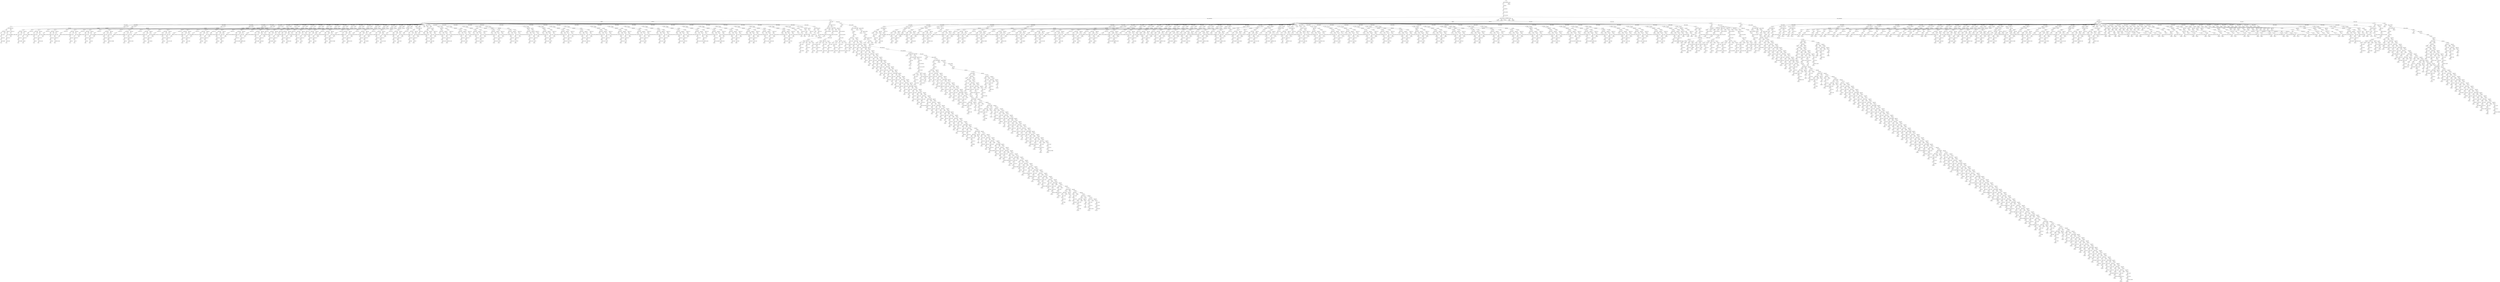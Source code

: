 digraph ParseTree {
  n0 -> n1 [label="batch_statements"];
  n1 -> n2 [label="statements"];
  n2 -> n3 [label="sql_statements"];
  n3 -> n4 [label="select_statement"];
  n4 -> n5 [label="query_expression"];
  n5 -> n6 [label="query_specification"];
  n6 -> n7 [label="SELECT"];
  n6 -> n8 [label="select_list"];
  n8 -> n9 [label="select_element"];
  n9 -> n10 [label="expression"];
  n10 -> n11 [label="expression"];
  n11 -> n12 [label="keyw_id_part"];
  n12 -> n13 [label="func_keyw_id"];
  n13 -> n14 [label="OPB_SUBJECT"];
  n10 -> n15 [label="."];
  n10 -> n16 [label="expression"];
  n16 -> n17 [label="keyw_id_part"];
  n17 -> n18 [label="func_keyw_id"];
  n18 -> n19 [label="SUBJ_NAME"];
  n9 -> n20 [label="as_clause"];
  n20 -> n21 [label="func_keyw_id"];
  n21 -> n22 [label="PARENT_SUBJECT_AREA"];
  n8 -> n23 [label=","];
  n8 -> n24 [label="select_element"];
  n24 -> n25 [label="expression"];
  n25 -> n26 [label="expression"];
  n26 -> n27 [label="keyw_id_part"];
  n27 -> n28 [label="func_keyw_id"];
  n28 -> n29 [label="OPB_SUBJECT"];
  n25 -> n30 [label="."];
  n25 -> n31 [label="expression"];
  n31 -> n32 [label="keyw_id_part"];
  n32 -> n33 [label="func_keyw_id"];
  n33 -> n34 [label="SUBJ_ID"];
  n24 -> n35 [label="as_clause"];
  n35 -> n36 [label="func_keyw_id"];
  n36 -> n37 [label="PARENT_SUBJECT_ID"];
  n8 -> n38 [label=","];
  n8 -> n39 [label="select_element"];
  n39 -> n40 [label="expression"];
  n40 -> n41 [label="expression"];
  n41 -> n42 [label="keyw_id_part"];
  n42 -> n43 [label="func_keyw_id"];
  n43 -> n44 [label="OPB_SRC"];
  n40 -> n45 [label="."];
  n40 -> n46 [label="expression"];
  n46 -> n47 [label="keyw_id_part"];
  n47 -> n48 [label="func_keyw_id"];
  n48 -> n49 [label="SOURCE_NAME"];
  n39 -> n50 [label="as_clause"];
  n50 -> n51 [label="func_keyw_id"];
  n51 -> n52 [label="PARENT_SOURCE_NAME"];
  n8 -> n53 [label=","];
  n8 -> n54 [label="select_element"];
  n54 -> n55 [label="expression"];
  n55 -> n56 [label="expression"];
  n56 -> n57 [label="keyw_id_part"];
  n57 -> n58 [label="func_keyw_id"];
  n58 -> n59 [label="OPB_SRC"];
  n55 -> n60 [label="."];
  n55 -> n61 [label="expression"];
  n61 -> n62 [label="keyw_id_part"];
  n62 -> n63 [label="func_keyw_id"];
  n63 -> n64 [label="BUSINESS_NAME"];
  n54 -> n65 [label="as_clause"];
  n65 -> n66 [label="func_keyw_id"];
  n66 -> n67 [label="PARENT_SOURCE_BUSINESS_NAME"];
  n8 -> n68 [label=","];
  n8 -> n69 [label="select_element"];
  n69 -> n70 [label="expression"];
  n70 -> n71 [label="expression"];
  n71 -> n72 [label="keyw_id_part"];
  n72 -> n73 [label="func_keyw_id"];
  n73 -> n74 [label="OPB_SRC"];
  n70 -> n75 [label="."];
  n70 -> n76 [label="expression"];
  n76 -> n77 [label="keyw_id_part"];
  n77 -> n78 [label="func_keyw_id"];
  n78 -> n79 [label="SRC_ID"];
  n69 -> n80 [label="as_clause"];
  n80 -> n81 [label="func_keyw_id"];
  n81 -> n82 [label="PARENT_SOURCE_ID"];
  n8 -> n83 [label=","];
  n8 -> n84 [label="select_element"];
  n84 -> n85 [label="expression"];
  n85 -> n86 [label="expression"];
  n86 -> n87 [label="keyw_id_part"];
  n87 -> n88 [label="func_keyw_id"];
  n88 -> n89 [label="OPB_SRC"];
  n85 -> n90 [label="."];
  n85 -> n91 [label="expression"];
  n91 -> n92 [label="keyw_id_part"];
  n92 -> n93 [label="func_keyw_id"];
  n93 -> n94 [label="SRC_DESC"];
  n84 -> n95 [label="as_clause"];
  n95 -> n96 [label="func_keyw_id"];
  n96 -> n97 [label="PARENT_SOURCE_DESCRIPTION"];
  n8 -> n98 [label=","];
  n8 -> n99 [label="select_element"];
  n99 -> n100 [label="expression"];
  n100 -> n101 [label="expression"];
  n101 -> n102 [label="keyw_id_part"];
  n102 -> n103 [label="func_keyw_id"];
  n103 -> n104 [label="OPB_SRC"];
  n100 -> n105 [label="."];
  n100 -> n106 [label="expression"];
  n106 -> n107 [label="keyw_id_part"];
  n107 -> n108 [label="func_keyw_id"];
  n108 -> n109 [label="VERSION_NUMBER"];
  n99 -> n110 [label="as_clause"];
  n110 -> n111 [label="func_keyw_id"];
  n111 -> n112 [label="PARENT_SOURCE_VERSION_NUMBER"];
  n8 -> n113 [label=","];
  n8 -> n114 [label="select_element"];
  n114 -> n115 [label="expression"];
  n115 -> n116 [label="expression"];
  n116 -> n117 [label="keyw_id_part"];
  n117 -> n118 [label="func_keyw_id"];
  n118 -> n119 [label="OPB_SRC"];
  n115 -> n120 [label="."];
  n115 -> n121 [label="expression"];
  n121 -> n122 [label="keyw_id_part"];
  n122 -> n123 [label="func_keyw_id"];
  n123 -> n124 [label="VERSION_STATUS"];
  n114 -> n125 [label="as_clause"];
  n125 -> n126 [label="func_keyw_id"];
  n126 -> n127 [label="PARENT_SOURCE_VERSION_STATUS"];
  n8 -> n128 [label=","];
  n8 -> n129 [label="select_element"];
  n129 -> n130 [label="expression"];
  n130 -> n131 [label="expression"];
  n131 -> n132 [label="keyw_id_part"];
  n132 -> n133 [label="func_keyw_id"];
  n133 -> n134 [label="OPB_SRC"];
  n130 -> n135 [label="."];
  n130 -> n136 [label="expression"];
  n136 -> n137 [label="keyw_id_part"];
  n137 -> n138 [label="func_keyw_id"];
  n138 -> n139 [label="UTC_CHECKIN"];
  n129 -> n140 [label="as_clause"];
  n140 -> n141 [label="func_keyw_id"];
  n141 -> n142 [label="PARENT_SOURCE_UTC_CHECKIN"];
  n8 -> n143 [label=","];
  n8 -> n144 [label="select_element"];
  n144 -> n145 [label="expression"];
  n145 -> n146 [label="expression"];
  n146 -> n147 [label="keyw_id_part"];
  n147 -> n148 [label="func_keyw_id"];
  n148 -> n149 [label="OPB_SRC"];
  n145 -> n150 [label="."];
  n145 -> n151 [label="expression"];
  n151 -> n152 [label="keyw_id_part"];
  n152 -> n153 [label="func_keyw_id"];
  n153 -> n154 [label="UTC_LAST_SAVED"];
  n144 -> n155 [label="as_clause"];
  n155 -> n156 [label="func_keyw_id"];
  n156 -> n157 [label="PARENT_SOURCE_UTC_LAST_SAVED"];
  n8 -> n158 [label=","];
  n8 -> n159 [label="select_element"];
  n159 -> n160 [label="expression"];
  n160 -> n161 [label="expression"];
  n161 -> n162 [label="keyw_id_part"];
  n162 -> n163 [label="func_keyw_id"];
  n163 -> n164 [label="OPB_SRC"];
  n160 -> n165 [label="."];
  n160 -> n166 [label="expression"];
  n166 -> n167 [label="keyw_id_part"];
  n167 -> n168 [label="func_keyw_id"];
  n168 -> n169 [label="LAST_SAVED"];
  n159 -> n170 [label="as_clause"];
  n170 -> n171 [label="func_keyw_id"];
  n171 -> n172 [label="PARENT_SOURCE_LAST_SAVED"];
  n8 -> n173 [label=","];
  n8 -> n174 [label="select_element"];
  n174 -> n175 [label="expression"];
  n175 -> n176 [label="expression"];
  n176 -> n177 [label="keyw_id_part"];
  n177 -> n178 [label="func_keyw_id"];
  n178 -> n179 [label="OPB_DBD"];
  n175 -> n180 [label="."];
  n175 -> n181 [label="expression"];
  n181 -> n182 [label="keyw_id_part"];
  n182 -> n183 [label="func_keyw_id"];
  n183 -> n184 [label="SRCTYPE"];
  n174 -> n185 [label="as_clause"];
  n185 -> n186 [label="func_keyw_id"];
  n186 -> n187 [label="PARENT_SOURCE_TYPE"];
  n8 -> n188 [label=","];
  n8 -> n189 [label="select_element"];
  n189 -> n190 [label="expression"];
  n190 -> n191 [label="expression"];
  n191 -> n192 [label="keyw_id_part"];
  n192 -> n193 [label="func_keyw_id"];
  n193 -> n194 [label="OPB_DBD"];
  n190 -> n195 [label="."];
  n190 -> n196 [label="expression"];
  n196 -> n197 [label="keyw_id_part"];
  n197 -> n198 [label="func_keyw_id"];
  n198 -> n199 [label="DBDNAM"];
  n189 -> n200 [label="as_clause"];
  n200 -> n201 [label="func_keyw_id"];
  n201 -> n202 [label="PARENT_SOURCE_DATABASE_NAME"];
  n8 -> n203 [label=","];
  n8 -> n204 [label="select_element"];
  n204 -> n205 [label="expression"];
  n205 -> n206 [label="expression"];
  n206 -> n207 [label="keyw_id_part"];
  n207 -> n208 [label="func_keyw_id"];
  n208 -> n209 [label="OPB_MMD_DBTYPE"];
  n205 -> n210 [label="."];
  n205 -> n211 [label="expression"];
  n211 -> n212 [label="keyw_id_part"];
  n212 -> n213 [label="func_keyw_id"];
  n213 -> n214 [label="DBTYPE_NAME"];
  n204 -> n215 [label="as_clause"];
  n215 -> n216 [label="func_keyw_id"];
  n216 -> n217 [label="PARENT_SOURCE_DATABASE_TYPE"];
  n8 -> n218 [label=","];
  n8 -> n219 [label="select_element"];
  n219 -> n220 [label="expression"];
  n220 -> n221 [label="expression"];
  n221 -> n222 [label="keyw_id_part"];
  n222 -> n223 [label="func_keyw_id"];
  n223 -> n224 [label="OPB_SUBJECT"];
  n220 -> n225 [label="."];
  n220 -> n226 [label="expression"];
  n226 -> n227 [label="keyw_id_part"];
  n227 -> n228 [label="func_keyw_id"];
  n228 -> n229 [label="SUBJ_NAME"];
  n219 -> n230 [label="as_clause"];
  n230 -> n231 [label="func_keyw_id"];
  n231 -> n232 [label="SUBJECT_AREA"];
  n8 -> n233 [label=","];
  n8 -> n234 [label="select_element"];
  n234 -> n235 [label="expression"];
  n235 -> n236 [label="expression"];
  n236 -> n237 [label="keyw_id_part"];
  n237 -> n238 [label="func_keyw_id"];
  n238 -> n239 [label="OPB_SUBJECT"];
  n235 -> n240 [label="."];
  n235 -> n241 [label="expression"];
  n241 -> n242 [label="keyw_id_part"];
  n242 -> n243 [label="func_keyw_id"];
  n243 -> n244 [label="SUBJ_ID"];
  n234 -> n245 [label="as_clause"];
  n245 -> n246 [label="func_keyw_id"];
  n246 -> n247 [label="SUBJECT_ID"];
  n8 -> n248 [label=","];
  n8 -> n249 [label="select_element"];
  n249 -> n250 [label="expression"];
  n250 -> n251 [label="expression"];
  n251 -> n252 [label="keyw_id_part"];
  n252 -> n253 [label="func_keyw_id"];
  n253 -> n254 [label="OPB_SRC"];
  n250 -> n255 [label="."];
  n250 -> n256 [label="expression"];
  n256 -> n257 [label="keyw_id_part"];
  n257 -> n258 [label="func_keyw_id"];
  n258 -> n259 [label="SOURCE_NAME"];
  n249 -> n260 [label="as_clause"];
  n260 -> n261 [label="func_keyw_id"];
  n261 -> n262 [label="SOURCE_NAME"];
  n8 -> n263 [label=","];
  n8 -> n264 [label="select_element"];
  n264 -> n265 [label="expression"];
  n265 -> n266 [label="expression"];
  n266 -> n267 [label="keyw_id_part"];
  n267 -> n268 [label="func_keyw_id"];
  n268 -> n269 [label="OPB_SRC"];
  n265 -> n270 [label="."];
  n265 -> n271 [label="expression"];
  n271 -> n272 [label="keyw_id_part"];
  n272 -> n273 [label="func_keyw_id"];
  n273 -> n274 [label="SRC_ID"];
  n264 -> n275 [label="as_clause"];
  n275 -> n276 [label="func_keyw_id"];
  n276 -> n277 [label="SOURCE_ID"];
  n8 -> n278 [label=","];
  n8 -> n279 [label="select_element"];
  n279 -> n280 [label="expression"];
  n280 -> n281 [label="expression"];
  n281 -> n282 [label="keyw_id_part"];
  n282 -> n283 [label="func_keyw_id"];
  n283 -> n284 [label="OPB_SRC"];
  n280 -> n285 [label="."];
  n280 -> n286 [label="expression"];
  n286 -> n287 [label="keyw_id_part"];
  n287 -> n288 [label="func_keyw_id"];
  n288 -> n289 [label="SRC_DESC"];
  n279 -> n290 [label="as_clause"];
  n290 -> n291 [label="func_keyw_id"];
  n291 -> n292 [label="SOURCE_DESCRIPTION"];
  n8 -> n293 [label=","];
  n8 -> n294 [label="select_element"];
  n294 -> n295 [label="expression"];
  n295 -> n296 [label="expression"];
  n296 -> n297 [label="keyw_id_part"];
  n297 -> n298 [label="func_keyw_id"];
  n298 -> n299 [label="OPB_SRC"];
  n295 -> n300 [label="."];
  n295 -> n301 [label="expression"];
  n301 -> n302 [label="keyw_id_part"];
  n302 -> n303 [label="func_keyw_id"];
  n303 -> n304 [label="VERSION_NUMBER"];
  n294 -> n305 [label="as_clause"];
  n305 -> n306 [label="func_keyw_id"];
  n306 -> n307 [label="SOURCE_VERSION_NUMBER"];
  n8 -> n308 [label=","];
  n8 -> n309 [label="select_element"];
  n309 -> n310 [label="expression"];
  n310 -> n311 [label="expression"];
  n311 -> n312 [label="keyw_id_part"];
  n312 -> n313 [label="func_keyw_id"];
  n313 -> n314 [label="OPB_SRC"];
  n310 -> n315 [label="."];
  n310 -> n316 [label="expression"];
  n316 -> n317 [label="keyw_id_part"];
  n317 -> n318 [label="func_keyw_id"];
  n318 -> n319 [label="VERSION_STATUS"];
  n309 -> n320 [label="as_clause"];
  n320 -> n321 [label="func_keyw_id"];
  n321 -> n322 [label="SOURCE_VERSION_STATUS"];
  n8 -> n323 [label=","];
  n8 -> n324 [label="select_element"];
  n324 -> n325 [label="expression"];
  n325 -> n326 [label="expression"];
  n326 -> n327 [label="keyw_id_part"];
  n327 -> n328 [label="func_keyw_id"];
  n328 -> n329 [label="OPB_SRC"];
  n325 -> n330 [label="."];
  n325 -> n331 [label="expression"];
  n331 -> n332 [label="keyw_id_part"];
  n332 -> n333 [label="func_keyw_id"];
  n333 -> n334 [label="UTC_CHECKIN"];
  n324 -> n335 [label="as_clause"];
  n335 -> n336 [label="func_keyw_id"];
  n336 -> n337 [label="SOURCE_UTC_CHECKIN"];
  n8 -> n338 [label=","];
  n8 -> n339 [label="select_element"];
  n339 -> n340 [label="expression"];
  n340 -> n341 [label="expression"];
  n341 -> n342 [label="keyw_id_part"];
  n342 -> n343 [label="func_keyw_id"];
  n343 -> n344 [label="OPB_SRC"];
  n340 -> n345 [label="."];
  n340 -> n346 [label="expression"];
  n346 -> n347 [label="keyw_id_part"];
  n347 -> n348 [label="func_keyw_id"];
  n348 -> n349 [label="UTC_LAST_SAVED"];
  n339 -> n350 [label="as_clause"];
  n350 -> n351 [label="func_keyw_id"];
  n351 -> n352 [label="SOURCE_UTC_LAST_SAVED"];
  n8 -> n353 [label=","];
  n8 -> n354 [label="select_element"];
  n354 -> n355 [label="expression"];
  n355 -> n356 [label="expression"];
  n356 -> n357 [label="keyw_id_part"];
  n357 -> n358 [label="func_keyw_id"];
  n358 -> n359 [label="OPB_SRC"];
  n355 -> n360 [label="."];
  n355 -> n361 [label="expression"];
  n361 -> n362 [label="keyw_id_part"];
  n362 -> n363 [label="func_keyw_id"];
  n363 -> n364 [label="LAST_SAVED"];
  n354 -> n365 [label="as_clause"];
  n365 -> n366 [label="func_keyw_id"];
  n366 -> n367 [label="SOURCE_LAST_SAVED"];
  n8 -> n368 [label=","];
  n8 -> n369 [label="select_element"];
  n369 -> n370 [label="expression"];
  n370 -> n371 [label="expression"];
  n371 -> n372 [label="keyw_id_part"];
  n372 -> n373 [label="func_keyw_id"];
  n373 -> n374 [label="OPB_DBD"];
  n370 -> n375 [label="."];
  n370 -> n376 [label="expression"];
  n376 -> n377 [label="keyw_id_part"];
  n377 -> n378 [label="func_keyw_id"];
  n378 -> n379 [label="DBDNAM"];
  n369 -> n380 [label="as_clause"];
  n380 -> n381 [label="func_keyw_id"];
  n381 -> n382 [label="SOURCE_DATABASE_NAME"];
  n8 -> n383 [label=","];
  n8 -> n384 [label="select_element"];
  n384 -> n385 [label="expression"];
  n385 -> n386 [label="expression"];
  n386 -> n387 [label="keyw_id_part"];
  n387 -> n388 [label="func_keyw_id"];
  n388 -> n389 [label="OPB_SRC_FLD"];
  n385 -> n390 [label="."];
  n385 -> n391 [label="expression"];
  n391 -> n392 [label="keyw_id_part"];
  n392 -> n393 [label="func_keyw_id"];
  n393 -> n394 [label="SRC_NAME"];
  n384 -> n395 [label="as_clause"];
  n395 -> n396 [label="func_keyw_id"];
  n396 -> n397 [label="SOURCE_FIELD_NAME"];
  n8 -> n398 [label=","];
  n8 -> n399 [label="select_element"];
  n399 -> n400 [label="expression"];
  n400 -> n401 [label="expression"];
  n401 -> n402 [label="keyw_id_part"];
  n402 -> n403 [label="func_keyw_id"];
  n403 -> n404 [label="OPB_SRC_FLD"];
  n400 -> n405 [label="."];
  n400 -> n406 [label="expression"];
  n406 -> n407 [label="keyw_id_part"];
  n407 -> n408 [label="func_keyw_id"];
  n408 -> n409 [label="BUSINESS_NAME"];
  n399 -> n410 [label="as_clause"];
  n410 -> n411 [label="func_keyw_id"];
  n411 -> n412 [label="SOURCE_FIELD_BUSINESS_NAME"];
  n8 -> n413 [label=","];
  n8 -> n414 [label="select_element"];
  n414 -> n415 [label="expression"];
  n415 -> n416 [label="expression"];
  n416 -> n417 [label="keyw_id_part"];
  n417 -> n418 [label="func_keyw_id"];
  n418 -> n419 [label="OPB_SRC_FLD"];
  n415 -> n420 [label="."];
  n415 -> n421 [label="expression"];
  n421 -> n422 [label="keyw_id_part"];
  n422 -> n423 [label="func_keyw_id"];
  n423 -> n424 [label="FLDID"];
  n414 -> n425 [label="as_clause"];
  n425 -> n426 [label="func_keyw_id"];
  n426 -> n427 [label="SOURCE_FIELD_ID"];
  n8 -> n428 [label=","];
  n8 -> n429 [label="select_element"];
  n429 -> n430 [label="expression"];
  n430 -> n431 [label="expression"];
  n431 -> n432 [label="keyw_id_part"];
  n432 -> n433 [label="func_keyw_id"];
  n433 -> n434 [label="OPB_SRC_FLD"];
  n430 -> n435 [label="."];
  n430 -> n436 [label="expression"];
  n436 -> n437 [label="keyw_id_part"];
  n437 -> n438 [label="func_keyw_id"];
  n438 -> n439 [label="SRC_DESC"];
  n429 -> n440 [label="as_clause"];
  n440 -> n441 [label="func_keyw_id"];
  n441 -> n442 [label="SOURCE_FIELD_DESCRIPTION"];
  n8 -> n443 [label=","];
  n8 -> n444 [label="select_element"];
  n444 -> n445 [label="expression"];
  n445 -> n446 [label="expression"];
  n446 -> n447 [label="keyw_id_part"];
  n447 -> n448 [label="func_keyw_id"];
  n448 -> n449 [label="OPB_SRC_FLD"];
  n445 -> n450 [label="."];
  n445 -> n451 [label="expression"];
  n451 -> n452 [label="keyw_id_part"];
  n452 -> n453 [label="func_keyw_id"];
  n453 -> n454 [label="FLDNO"];
  n444 -> n455 [label="as_clause"];
  n455 -> n456 [label="func_keyw_id"];
  n456 -> n457 [label="SOURCE_FIELD_NUMBER"];
  n8 -> n458 [label=","];
  n8 -> n459 [label="select_element"];
  n459 -> n460 [label="expression"];
  n460 -> n461 [label="expression"];
  n461 -> n462 [label="keyw_id_part"];
  n462 -> n463 [label="func_keyw_id"];
  n463 -> n464 [label="OPB_SRC_FLD"];
  n460 -> n465 [label="."];
  n460 -> n466 [label="expression"];
  n466 -> n467 [label="keyw_id_part"];
  n467 -> n468 [label="func_keyw_id"];
  n468 -> n469 [label="NXTSIBID"];
  n459 -> n470 [label="as_clause"];
  n470 -> n471 [label="func_keyw_id"];
  n471 -> n472 [label="SOURCE_FIELD_NEXT_FIELD_ID"];
  n8 -> n473 [label=","];
  n8 -> n474 [label="select_element"];
  n474 -> n475 [label="expression"];
  n475 -> n476 [label="expression"];
  n476 -> n477 [label="keyw_id_part"];
  n477 -> n478 [label="func_keyw_id"];
  n478 -> n479 [label="OPB_SRC_FLD"];
  n475 -> n480 [label="."];
  n475 -> n481 [label="expression"];
  n481 -> n482 [label="keyw_id_part"];
  n482 -> n483 [label="func_keyw_id"];
  n483 -> n484 [label="FLDLVL"];
  n474 -> n485 [label="as_clause"];
  n485 -> n486 [label="func_keyw_id"];
  n486 -> n487 [label="SOURCE_FIELD_LEVEL"];
  n8 -> n488 [label=","];
  n8 -> n489 [label="select_element"];
  n489 -> n490 [label="expression"];
  n490 -> n491 [label="expression"];
  n491 -> n492 [label="keyw_id_part"];
  n492 -> n493 [label="func_keyw_id"];
  n493 -> n494 [label="OPB_SRC_FLD"];
  n490 -> n495 [label="."];
  n490 -> n496 [label="expression"];
  n496 -> n497 [label="keyw_id_part"];
  n497 -> n498 [label="func_keyw_id"];
  n498 -> n499 [label="PICTXT"];
  n489 -> n500 [label="as_clause"];
  n500 -> n501 [label="func_keyw_id"];
  n501 -> n502 [label="SOURCE_FIELD_PICTURE_TEXT"];
  n8 -> n503 [label=","];
  n8 -> n504 [label="select_element"];
  n504 -> n505 [label="expression"];
  n505 -> n506 [label="expression"];
  n506 -> n507 [label="keyw_id_part"];
  n507 -> n508 [label="func_keyw_id"];
  n508 -> n509 [label="OPB_SRC_FLD"];
  n505 -> n510 [label="."];
  n505 -> n511 [label="expression"];
  n511 -> n512 [label="keyw_id_part"];
  n512 -> n513 [label="func_keyw_id"];
  n513 -> n514 [label="OCCTIMES"];
  n504 -> n515 [label="as_clause"];
  n515 -> n516 [label="func_keyw_id"];
  n516 -> n517 [label="SOURCE_FIELD_OCCURS_TIMES"];
  n8 -> n518 [label=","];
  n8 -> n519 [label="select_element"];
  n519 -> n520 [label="expression"];
  n520 -> n521 [label="expression"];
  n521 -> n522 [label="keyw_id_part"];
  n522 -> n523 [label="func_keyw_id"];
  n523 -> n524 [label="OPB_SRC_FLD"];
  n520 -> n525 [label="."];
  n520 -> n526 [label="expression"];
  n526 -> n527 [label="keyw_id_part"];
  n527 -> n528 [label="func_keyw_id"];
  n528 -> n529 [label="REDFNAME"];
  n519 -> n530 [label="as_clause"];
  n530 -> n531 [label="func_keyw_id"];
  n531 -> n532 [label="SOURCE_FIELD_REDEFINES_FIELD"];
  n8 -> n533 [label=","];
  n8 -> n534 [label="select_element"];
  n534 -> n535 [label="expression"];
  n535 -> n536 [label="expression"];
  n536 -> n537 [label="keyw_id_part"];
  n537 -> n538 [label="func_keyw_id"];
  n538 -> n539 [label="OPB_SRC_FLD"];
  n535 -> n540 [label="."];
  n535 -> n541 [label="expression"];
  n541 -> n542 [label="keyw_id_part"];
  n542 -> n543 [label="func_keyw_id"];
  n543 -> n544 [label="OFFS"];
  n534 -> n545 [label="as_clause"];
  n545 -> n546 [label="func_keyw_id"];
  n546 -> n547 [label="SOURCE_FIELD_DISPLAY_OFFSET"];
  n8 -> n548 [label=","];
  n8 -> n549 [label="select_element"];
  n549 -> n550 [label="expression"];
  n550 -> n551 [label="expression"];
  n551 -> n552 [label="keyw_id_part"];
  n552 -> n553 [label="func_keyw_id"];
  n553 -> n554 [label="OPB_SRC_FLD"];
  n550 -> n555 [label="."];
  n550 -> n556 [label="expression"];
  n556 -> n557 [label="keyw_id_part"];
  n557 -> n558 [label="func_keyw_id"];
  n558 -> n559 [label="LEN"];
  n549 -> n560 [label="as_clause"];
  n560 -> n561 [label="func_keyw_id"];
  n561 -> n562 [label="SOURCE_FIELD_DISPLAY_LENGTH"];
  n8 -> n563 [label=","];
  n8 -> n564 [label="select_element"];
  n564 -> n565 [label="expression"];
  n565 -> n566 [label="expression"];
  n566 -> n567 [label="keyw_id_part"];
  n567 -> n568 [label="func_keyw_id"];
  n568 -> n569 [label="OPB_SRC_FLD"];
  n565 -> n570 [label="."];
  n565 -> n571 [label="expression"];
  n571 -> n572 [label="keyw_id_part"];
  n572 -> n573 [label="func_keyw_id"];
  n573 -> n574 [label="POFFS"];
  n564 -> n575 [label="as_clause"];
  n575 -> n576 [label="func_keyw_id"];
  n576 -> n577 [label="SOURCE_FIELD_PHYSICAL_OFFSET"];
  n8 -> n578 [label=","];
  n8 -> n579 [label="select_element"];
  n579 -> n580 [label="expression"];
  n580 -> n581 [label="expression"];
  n581 -> n582 [label="keyw_id_part"];
  n582 -> n583 [label="func_keyw_id"];
  n583 -> n584 [label="OPB_SRC_FLD"];
  n580 -> n585 [label="."];
  n580 -> n586 [label="expression"];
  n586 -> n587 [label="keyw_id_part"];
  n587 -> n588 [label="func_keyw_id"];
  n588 -> n589 [label="PLEN"];
  n579 -> n590 [label="as_clause"];
  n590 -> n591 [label="func_keyw_id"];
  n591 -> n592 [label="SOURCE_FIELD_PHYSICAL_LENGTH"];
  n8 -> n593 [label=","];
  n8 -> n594 [label="select_element"];
  n594 -> n595 [label="expression"];
  n595 -> n596 [label="expression"];
  n596 -> n597 [label="keyw_id_part"];
  n597 -> n598 [label="func_keyw_id"];
  n598 -> n599 [label="OPB_SRC_FLD"];
  n595 -> n600 [label="."];
  n595 -> n601 [label="expression"];
  n601 -> n602 [label="keyw_id_part"];
  n602 -> n603 [label="func_keyw_id"];
  n603 -> n604 [label="NXTCHLDID"];
  n594 -> n605 [label="as_clause"];
  n605 -> n606 [label="func_keyw_id"];
  n606 -> n607 [label="SOURCE_FIELD_CHILD_FIELD_ID"];
  n8 -> n608 [label=","];
  n8 -> n609 [label="select_element"];
  n609 -> n610 [label="expression"];
  n610 -> n611 [label="expression"];
  n611 -> n612 [label="keyw_id_part"];
  n612 -> n613 [label="func_keyw_id"];
  n613 -> n614 [label="REP_SRC_KEY_TYPES"];
  n610 -> n615 [label="."];
  n610 -> n616 [label="expression"];
  n616 -> n617 [label="keyw_id_part"];
  n617 -> n618 [label="func_keyw_id"];
  n618 -> n619 [label="KEYTYPE_NAME"];
  n609 -> n620 [label="as_clause"];
  n620 -> n621 [label="func_keyw_id"];
  n621 -> n622 [label="SOURCE_FIELD_KEY_TYPE"];
  n8 -> n623 [label=","];
  n8 -> n624 [label="select_element"];
  n624 -> n625 [label="expression"];
  n625 -> n626 [label="expression"];
  n626 -> n627 [label="keyw_id_part"];
  n627 -> n628 [label="func_keyw_id"];
  n628 -> n629 [label="REP_FLD_DATATYPE"];
  n625 -> n630 [label="."];
  n625 -> n631 [label="expression"];
  n631 -> n632 [label="keyw_id_part"];
  n632 -> n633 [label="func_keyw_id"];
  n633 -> n634 [label="DTYPE_NAME"];
  n624 -> n635 [label="as_clause"];
  n635 -> n636 [label="func_keyw_id"];
  n636 -> n637 [label="SOURCE_FIELD_DATATYPE"];
  n8 -> n638 [label=","];
  n8 -> n639 [label="select_element"];
  n639 -> n640 [label="expression"];
  n640 -> n641 [label="expression"];
  n641 -> n642 [label="keyw_id_part"];
  n642 -> n643 [label="func_keyw_id"];
  n643 -> n644 [label="OPB_PICDSC"];
  n640 -> n645 [label="."];
  n640 -> n646 [label="expression"];
  n646 -> n647 [label="keyw_id_part"];
  n647 -> n648 [label="func_keyw_id"];
  n648 -> n649 [label="SRC_PREC"];
  n639 -> n650 [label="as_clause"];
  n650 -> n651 [label="func_keyw_id"];
  n651 -> n652 [label="SOURCE_FIELD_PRECISION"];
  n8 -> n653 [label=","];
  n8 -> n654 [label="select_element"];
  n654 -> n655 [label="expression"];
  n655 -> n656 [label="expression"];
  n656 -> n657 [label="keyw_id_part"];
  n657 -> n658 [label="func_keyw_id"];
  n658 -> n659 [label="OPB_PICDSC"];
  n655 -> n660 [label="."];
  n655 -> n661 [label="expression"];
  n661 -> n662 [label="keyw_id_part"];
  n662 -> n663 [label="func_keyw_id"];
  n663 -> n664 [label="SRC_SCALE"];
  n654 -> n665 [label="as_clause"];
  n665 -> n666 [label="func_keyw_id"];
  n666 -> n667 [label="SOURCE_FIELD_SCALE"];
  n8 -> n668 [label=","];
  n8 -> n669 [label="select_element"];
  n669 -> n670 [label="expression"];
  n670 -> n671 [label="expression"];
  n671 -> n672 [label="keyw_id_part"];
  n672 -> n673 [label="func_keyw_id"];
  n673 -> n674 [label="REP_PIC_USAGE"];
  n670 -> n675 [label="."];
  n670 -> n676 [label="expression"];
  n676 -> n677 [label="keyw_id_part"];
  n677 -> n678 [label="func_keyw_id"];
  n678 -> n679 [label="USAGE_NAME"];
  n669 -> n680 [label="as_clause"];
  n680 -> n681 [label="func_keyw_id"];
  n681 -> n682 [label="SOURCE_FIELD_PIC_USAGE_NAME"];
  n8 -> n683 [label=","];
  n8 -> n684 [label="select_element"];
  n684 -> n685 [label="expression"];
  n685 -> n686 [label="expression"];
  n686 -> n687 [label="keyw_id_part"];
  n687 -> n688 [label="func_keyw_id"];
  n688 -> n689 [label="OPB_SRC_FLD"];
  n685 -> n690 [label="."];
  n685 -> n691 [label="expression"];
  n691 -> n692 [label="keyw_id_part"];
  n692 -> n693 [label="func_keyw_id"];
  n693 -> n694 [label="NULLTYPE"];
  n684 -> n695 [label="as_clause"];
  n695 -> n696 [label="func_keyw_id"];
  n696 -> n697 [label="SOURCE_FIELD_NULLTYPE"];
  n8 -> n698 [label=","];
  n8 -> n699 [label="select_element"];
  n699 -> n700 [label="expression"];
  n700 -> n701 [label="atoms"];
  n701 -> n702 [label="NULL"];
  n699 -> n703 [label="as_clause"];
  n703 -> n704 [label="func_keyw_id"];
  n704 -> n705 [label="REPOSITORY_NAME"];
  n8 -> n706 [label=","];
  n8 -> n707 [label="select_element"];
  n707 -> n708 [label="expression"];
  n708 -> n709 [label="atoms"];
  n709 -> n710 [label="0"];
  n707 -> n711 [label="as_clause"];
  n711 -> n712 [label="func_keyw_id"];
  n712 -> n713 [label="IS_SHORTCUT"];
  n8 -> n714 [label=","];
  n8 -> n715 [label="select_element"];
  n715 -> n716 [label="expression"];
  n716 -> n717 [label="atoms"];
  n717 -> n718 [label="0"];
  n715 -> n719 [label="as_clause"];
  n719 -> n720 [label="func_keyw_id"];
  n720 -> n721 [label="IS_GLOBAL_SHORTCUT"];
  n6 -> n722 [label="from_clause"];
  n722 -> n723 [label="FROM"];
  n722 -> n724 [label="table_source_list"];
  n724 -> n725 [label="table_source"];
  n725 -> n726 [label="tableSourceElement"];
  n726 -> n727 [label="table_source_primitive"];
  n727 -> n728 [label="primitive_table"];
  n728 -> n729 [label="keyw_id"];
  n729 -> n730 [label="keyw_id_part"];
  n730 -> n731 [label="func_keyw_id"];
  n731 -> n732 [label="OPB_SUBJECT"];
  n728 -> n733 [label=","];
  n728 -> n734 [label="keyw_id"];
  n734 -> n735 [label="keyw_id_part"];
  n735 -> n736 [label="func_keyw_id"];
  n736 -> n737 [label="OPB_SRC"];
  n728 -> n738 [label=","];
  n728 -> n739 [label="keyw_id"];
  n739 -> n740 [label="keyw_id_part"];
  n740 -> n741 [label="func_keyw_id"];
  n741 -> n742 [label="OPB_DBD"];
  n724 -> n743 [label=","];
  n724 -> n744 [label="table_source"];
  n744 -> n745 [label="tableSourceElement"];
  n745 -> n746 [label="table_source_primitive"];
  n746 -> n747 [label="primitive_table"];
  n747 -> n748 [label="keyw_id"];
  n748 -> n749 [label="keyw_id_part"];
  n749 -> n750 [label="func_keyw_id"];
  n750 -> n751 [label="OPB_MMD_DBTYPE"];
  n747 -> n752 [label=","];
  n747 -> n753 [label="keyw_id"];
  n753 -> n754 [label="keyw_id_part"];
  n754 -> n755 [label="func_keyw_id"];
  n755 -> n756 [label="OPB_SRC_FLD"];
  n747 -> n757 [label=","];
  n747 -> n758 [label="keyw_id"];
  n758 -> n759 [label="keyw_id_part"];
  n759 -> n760 [label="func_keyw_id"];
  n760 -> n761 [label="REP_FLD_DATATYPE"];
  n724 -> n762 [label=","];
  n724 -> n763 [label="table_source"];
  n763 -> n764 [label="tableSourceElement"];
  n764 -> n765 [label="table_source_primitive"];
  n765 -> n766 [label="primitive_table"];
  n766 -> n767 [label="keyw_id"];
  n767 -> n768 [label="keyw_id_part"];
  n768 -> n769 [label="func_keyw_id"];
  n769 -> n770 [label="OPB_PICDSC"];
  n766 -> n771 [label=","];
  n766 -> n772 [label="keyw_id"];
  n772 -> n773 [label="keyw_id_part"];
  n773 -> n774 [label="func_keyw_id"];
  n774 -> n775 [label="REP_SRC_KEY_TYPES"];
  n766 -> n776 [label=","];
  n766 -> n777 [label="keyw_id"];
  n777 -> n778 [label="keyw_id_part"];
  n778 -> n779 [label="func_keyw_id"];
  n779 -> n780 [label="REP_PIC_USAGE"];
  n6 -> n781 [label="where_clause"];
  n781 -> n782 [label="WHERE"];
  n781 -> n783 [label="search_condition"];
  n783 -> n784 [label="search_condition"];
  n784 -> n785 [label="predicate"];
  n785 -> n786 [label="expression"];
  n786 -> n787 [label="expression"];
  n787 -> n788 [label="keyw_id_part"];
  n788 -> n789 [label="func_keyw_id"];
  n789 -> n790 [label="OPB_SRC"];
  n786 -> n791 [label="."];
  n786 -> n792 [label="expression"];
  n792 -> n793 [label="expression"];
  n793 -> n794 [label="keyw_id_part"];
  n794 -> n795 [label="func_keyw_id"];
  n795 -> n796 [label="SUBJ_ID"];
  n792 -> n797 [label="="];
  n792 -> n798 [label="expression"];
  n798 -> n799 [label="expression"];
  n799 -> n800 [label="keyw_id_part"];
  n800 -> n801 [label="func_keyw_id"];
  n801 -> n802 [label="OPB_SUBJECT"];
  n798 -> n803 [label="."];
  n798 -> n804 [label="expression"];
  n804 -> n805 [label="expression"];
  n805 -> n806 [label="keyw_id_part"];
  n806 -> n807 [label="func_keyw_id"];
  n807 -> n808 [label="SUBJ_ID"];
  n804 -> n809 [label="AND"];
  n804 -> n810 [label="expression"];
  n810 -> n811 [label="expression"];
  n811 -> n812 [label="keyw_id_part"];
  n812 -> n813 [label="func_keyw_id"];
  n813 -> n814 [label="OPB_SRC"];
  n810 -> n815 [label="."];
  n810 -> n816 [label="expression"];
  n816 -> n817 [label="expression"];
  n817 -> n818 [label="keyw_id_part"];
  n818 -> n819 [label="func_keyw_id"];
  n819 -> n820 [label="SUBJ_ID"];
  n816 -> n821 [label="="];
  n816 -> n822 [label="expression"];
  n822 -> n823 [label="expression"];
  n823 -> n824 [label="keyw_id_part"];
  n824 -> n825 [label="func_keyw_id"];
  n825 -> n826 [label="OPB_DBD"];
  n822 -> n827 [label="."];
  n822 -> n828 [label="expression"];
  n828 -> n829 [label="expression"];
  n829 -> n830 [label="keyw_id_part"];
  n830 -> n831 [label="func_keyw_id"];
  n831 -> n832 [label="SUBJ_ID"];
  n828 -> n833 [label="AND"];
  n828 -> n834 [label="expression"];
  n834 -> n835 [label="expression"];
  n835 -> n836 [label="keyw_id_part"];
  n836 -> n837 [label="func_keyw_id"];
  n837 -> n838 [label="OPB_SRC"];
  n834 -> n839 [label="."];
  n834 -> n840 [label="expression"];
  n840 -> n841 [label="expression"];
  n841 -> n842 [label="keyw_id_part"];
  n842 -> n843 [label="func_keyw_id"];
  n843 -> n844 [label="SRC_ID"];
  n840 -> n845 [label="="];
  n840 -> n846 [label="expression"];
  n846 -> n847 [label="expression"];
  n847 -> n848 [label="keyw_id_part"];
  n848 -> n849 [label="func_keyw_id"];
  n849 -> n850 [label="OPB_SRC_FLD"];
  n846 -> n851 [label="."];
  n846 -> n852 [label="expression"];
  n852 -> n853 [label="expression"];
  n853 -> n854 [label="keyw_id_part"];
  n854 -> n855 [label="func_keyw_id"];
  n855 -> n856 [label="SRC_ID"];
  n852 -> n857 [label="AND"];
  n852 -> n858 [label="expression"];
  n858 -> n859 [label="expression"];
  n859 -> n860 [label="keyw_id_part"];
  n860 -> n861 [label="func_keyw_id"];
  n861 -> n862 [label="OPB_SRC_FLD"];
  n858 -> n863 [label="."];
  n858 -> n864 [label="expression"];
  n864 -> n865 [label="expression"];
  n865 -> n866 [label="keyw_id_part"];
  n866 -> n867 [label="func_keyw_id"];
  n867 -> n868 [label="PICID"];
  n864 -> n869 [label="="];
  n864 -> n870 [label="expression"];
  n870 -> n871 [label="expression"];
  n871 -> n872 [label="keyw_id_part"];
  n872 -> n873 [label="func_keyw_id"];
  n873 -> n874 [label="OPB_PICDSC"];
  n870 -> n875 [label="."];
  n870 -> n876 [label="expression"];
  n876 -> n877 [label="expression"];
  n877 -> n878 [label="keyw_id_part"];
  n878 -> n879 [label="func_keyw_id"];
  n879 -> n880 [label="PICID"];
  n876 -> n881 [label="AND"];
  n876 -> n882 [label="expression"];
  n882 -> n883 [label="expression"];
  n883 -> n884 [label="keyw_id_part"];
  n884 -> n885 [label="func_keyw_id"];
  n885 -> n886 [label="OPB_SRC_FLD"];
  n882 -> n887 [label="."];
  n882 -> n888 [label="expression"];
  n888 -> n889 [label="expression"];
  n889 -> n890 [label="keyw_id_part"];
  n890 -> n891 [label="func_keyw_id"];
  n891 -> n892 [label="KEYTYPE"];
  n888 -> n893 [label="="];
  n888 -> n894 [label="expression"];
  n894 -> n895 [label="expression"];
  n895 -> n896 [label="keyw_id_part"];
  n896 -> n897 [label="func_keyw_id"];
  n897 -> n898 [label="REP_SRC_KEY_TYPES"];
  n894 -> n899 [label="."];
  n894 -> n900 [label="expression"];
  n900 -> n901 [label="expression"];
  n901 -> n902 [label="keyw_id_part"];
  n902 -> n903 [label="func_keyw_id"];
  n903 -> n904 [label="KEYTYPE_NUM"];
  n900 -> n905 [label="AND"];
  n900 -> n906 [label="expression"];
  n906 -> n907 [label="expression"];
  n907 -> n908 [label="keyw_id_part"];
  n908 -> n909 [label="func_keyw_id"];
  n909 -> n910 [label="OPB_SRC"];
  n906 -> n911 [label="."];
  n906 -> n912 [label="expression"];
  n912 -> n913 [label="expression"];
  n913 -> n914 [label="keyw_id_part"];
  n914 -> n915 [label="func_keyw_id"];
  n915 -> n916 [label="DBDID"];
  n912 -> n917 [label="="];
  n912 -> n918 [label="expression"];
  n918 -> n919 [label="expression"];
  n919 -> n920 [label="keyw_id_part"];
  n920 -> n921 [label="func_keyw_id"];
  n921 -> n922 [label="OPB_DBD"];
  n918 -> n923 [label="."];
  n918 -> n924 [label="expression"];
  n924 -> n925 [label="expression"];
  n925 -> n926 [label="keyw_id_part"];
  n926 -> n927 [label="func_keyw_id"];
  n927 -> n928 [label="DBDID"];
  n924 -> n929 [label="AND"];
  n924 -> n930 [label="expression"];
  n930 -> n931 [label="expression"];
  n931 -> n932 [label="keyw_id_part"];
  n932 -> n933 [label="func_keyw_id"];
  n933 -> n934 [label="OPB_DBD"];
  n930 -> n935 [label="."];
  n930 -> n936 [label="expression"];
  n936 -> n937 [label="expression"];
  n937 -> n938 [label="keyw_id_part"];
  n938 -> n939 [label="func_keyw_id"];
  n939 -> n940 [label="DBTYPE"];
  n936 -> n941 [label="="];
  n936 -> n942 [label="expression"];
  n942 -> n943 [label="expression"];
  n943 -> n944 [label="keyw_id_part"];
  n944 -> n945 [label="func_keyw_id"];
  n945 -> n946 [label="OPB_MMD_DBTYPE"];
  n942 -> n947 [label="."];
  n942 -> n948 [label="expression"];
  n948 -> n949 [label="expression"];
  n949 -> n950 [label="keyw_id_part"];
  n950 -> n951 [label="func_keyw_id"];
  n951 -> n952 [label="DBTYPE_ID"];
  n948 -> n953 [label="AND"];
  n948 -> n954 [label="expression"];
  n954 -> n955 [label="expression"];
  n955 -> n956 [label="keyw_id_part"];
  n956 -> n957 [label="func_keyw_id"];
  n957 -> n958 [label="OPB_SRC_FLD"];
  n954 -> n959 [label="."];
  n954 -> n960 [label="expression"];
  n960 -> n961 [label="expression"];
  n961 -> n962 [label="expression"];
  n962 -> n963 [label="keyw_id_part"];
  n963 -> n964 [label="func_keyw_id"];
  n964 -> n965 [label="IS_HIDDEN"];
  n961 -> n966 [label="="];
  n961 -> n967 [label="expression"];
  n967 -> n968 [label="atoms"];
  n968 -> n969 [label="0"];
  n960 -> n970 [label="AND"];
  n960 -> n971 [label="expression"];
  n971 -> n972 [label="expression"];
  n972 -> n973 [label="keyw_id_part"];
  n973 -> n974 [label="func_keyw_id"];
  n974 -> n975 [label="OPB_PICDSC"];
  n971 -> n976 [label="."];
  n971 -> n977 [label="expression"];
  n977 -> n978 [label="expression"];
  n978 -> n979 [label="keyw_id_part"];
  n979 -> n980 [label="func_keyw_id"];
  n980 -> n981 [label="SRC_NTYPE"];
  n977 -> n982 [label="="];
  n977 -> n983 [label="expression"];
  n983 -> n984 [label="expression"];
  n984 -> n985 [label="keyw_id_part"];
  n985 -> n986 [label="func_keyw_id"];
  n986 -> n987 [label="REP_FLD_DATATYPE"];
  n983 -> n988 [label="."];
  n983 -> n989 [label="expression"];
  n989 -> n990 [label="expression"];
  n990 -> n991 [label="keyw_id_part"];
  n991 -> n992 [label="func_keyw_id"];
  n992 -> n993 [label="DTYPE_NUM"];
  n989 -> n994 [label="AND"];
  n989 -> n995 [label="expression"];
  n995 -> n996 [label="expression"];
  n996 -> n997 [label="keyw_id_part"];
  n997 -> n998 [label="func_keyw_id"];
  n998 -> n999 [label="OPB_SRC"];
  n995 -> n1000 [label="."];
  n995 -> n1001 [label="expression"];
  n1001 -> n1002 [label="expression"];
  n1002 -> n1003 [label="keyw_id_part"];
  n1003 -> n1004 [label="func_keyw_id"];
  n1004 -> n1005 [label="VERSION_NUMBER"];
  n1001 -> n1006 [label="="];
  n1001 -> n1007 [label="expression"];
  n1007 -> n1008 [label="expression"];
  n1008 -> n1009 [label="keyw_id_part"];
  n1009 -> n1010 [label="func_keyw_id"];
  n1010 -> n1011 [label="OPB_DBD"];
  n1007 -> n1012 [label="."];
  n1007 -> n1013 [label="expression"];
  n1013 -> n1014 [label="expression"];
  n1014 -> n1015 [label="keyw_id_part"];
  n1015 -> n1016 [label="func_keyw_id"];
  n1016 -> n1017 [label="VERSION_NUMBER"];
  n1013 -> n1018 [label="AND"];
  n1013 -> n1019 [label="expression"];
  n1019 -> n1020 [label="expression"];
  n1020 -> n1021 [label="keyw_id_part"];
  n1021 -> n1022 [label="func_keyw_id"];
  n1022 -> n1023 [label="OPB_SRC"];
  n1019 -> n1024 [label="."];
  n1019 -> n1025 [label="expression"];
  n1025 -> n1026 [label="expression"];
  n1026 -> n1027 [label="keyw_id_part"];
  n1027 -> n1028 [label="func_keyw_id"];
  n1028 -> n1029 [label="VERSION_NUMBER"];
  n1025 -> n1030 [label="="];
  n1025 -> n1031 [label="expression"];
  n1031 -> n1032 [label="expression"];
  n1032 -> n1033 [label="keyw_id_part"];
  n1033 -> n1034 [label="func_keyw_id"];
  n1034 -> n1035 [label="OPB_SRC_FLD"];
  n1031 -> n1036 [label="."];
  n1031 -> n1037 [label="expression"];
  n1037 -> n1038 [label="expression"];
  n1038 -> n1039 [label="keyw_id_part"];
  n1039 -> n1040 [label="func_keyw_id"];
  n1040 -> n1041 [label="VERSION_NUMBER"];
  n1037 -> n1042 [label="AND"];
  n1037 -> n1043 [label="expression"];
  n1043 -> n1044 [label="expression"];
  n1044 -> n1045 [label="keyw_id_part"];
  n1045 -> n1046 [label="func_keyw_id"];
  n1046 -> n1047 [label="OPB_SRC"];
  n1043 -> n1048 [label="."];
  n1043 -> n1049 [label="expression"];
  n1049 -> n1050 [label="expression"];
  n1050 -> n1051 [label="keyw_id_part"];
  n1051 -> n1052 [label="func_keyw_id"];
  n1052 -> n1053 [label="VERSION_NUMBER"];
  n1049 -> n1054 [label="="];
  n1049 -> n1055 [label="expression"];
  n1055 -> n1056 [label="expression"];
  n1056 -> n1057 [label="keyw_id_part"];
  n1057 -> n1058 [label="func_keyw_id"];
  n1058 -> n1059 [label="OPB_PICDSC"];
  n1055 -> n1060 [label="."];
  n1055 -> n1061 [label="expression"];
  n1061 -> n1062 [label="expression"];
  n1062 -> n1063 [label="keyw_id_part"];
  n1063 -> n1064 [label="func_keyw_id"];
  n1064 -> n1065 [label="VERSION_NUMBER"];
  n1061 -> n1066 [label="AND"];
  n1061 -> n1067 [label="expression"];
  n1067 -> n1068 [label="expression"];
  n1068 -> n1069 [label="keyw_id_part"];
  n1069 -> n1070 [label="func_keyw_id"];
  n1070 -> n1071 [label="OPB_SRC"];
  n1067 -> n1072 [label="."];
  n1067 -> n1073 [label="expression"];
  n1073 -> n1074 [label="expression"];
  n1074 -> n1075 [label="expression"];
  n1075 -> n1076 [label="keyw_id_part"];
  n1076 -> n1077 [label="func_keyw_id"];
  n1077 -> n1078 [label="IS_VISIBLE"];
  n1074 -> n1079 [label="="];
  n1074 -> n1080 [label="expression"];
  n1080 -> n1081 [label="atoms"];
  n1081 -> n1082 [label="1"];
  n1073 -> n1083 [label="AND"];
  n1073 -> n1084 [label="expression"];
  n1084 -> n1085 [label="expression"];
  n1085 -> n1086 [label="keyw_id_part"];
  n1086 -> n1087 [label="func_keyw_id"];
  n1087 -> n1088 [label="OPB_PICDSC"];
  n1084 -> n1089 [label="."];
  n1084 -> n1090 [label="expression"];
  n1090 -> n1091 [label="expression"];
  n1091 -> n1092 [label="expression"];
  n1092 -> n1093 [label="keyw_id_part"];
  n1093 -> n1094 [label="func_keyw_id"];
  n1094 -> n1095 [label="PIC_USAGE"];
  n1091 -> n1096 [label="%"];
  n1091 -> n1097 [label="expression"];
  n1097 -> n1098 [label="atoms"];
  n1098 -> n1099 [label="16"];
  n1090 -> n1100 [label="="];
  n1090 -> n1101 [label="expression"];
  n1101 -> n1102 [label="expression"];
  n1102 -> n1103 [label="keyw_id_part"];
  n1103 -> n1104 [label="func_keyw_id"];
  n1104 -> n1105 [label="REP_PIC_USAGE"];
  n1101 -> n1106 [label="."];
  n1101 -> n1107 [label="expression"];
  n1107 -> n1108 [label="keyw_id_part"];
  n1108 -> n1109 [label="func_keyw_id"];
  n1109 -> n1110 [label="USAGE_NUM"];
  n783 -> n1111 [label="AND"];
  n783 -> n1112 [label="search_condition"];
  n1112 -> n1113 [label="NOT"];
  n1112 -> n1114 [label="search_condition"];
  n1114 -> n1115 [label="predicate"];
  n1115 -> n1116 [label="EXISTS"];
  n1115 -> n1117 [label="paren_sub_query"];
  n1117 -> n1118 [label="("];
  n1117 -> n1119 [label="sub_query"];
  n1119 -> n1120 [label="select_statement"];
  n1120 -> n1121 [label="query_expression"];
  n1121 -> n1122 [label="query_specification"];
  n1122 -> n1123 [label="SELECT"];
  n1122 -> n1124 [label="select_list"];
  n1124 -> n1125 [label="select_element"];
  n1125 -> n1126 [label="expression"];
  n1126 -> n1127 [label="atoms"];
  n1127 -> n1128 [label="'1'"];
  n1122 -> n1129 [label="from_clause"];
  n1129 -> n1130 [label="FROM"];
  n1129 -> n1131 [label="table_source_list"];
  n1131 -> n1132 [label="table_source"];
  n1132 -> n1133 [label="tableSourceElement"];
  n1133 -> n1134 [label="table_source_primitive"];
  n1134 -> n1135 [label="primitive_table"];
  n1135 -> n1136 [label="keyw_id"];
  n1136 -> n1137 [label="keyw_id_part"];
  n1137 -> n1138 [label="func_keyw_id"];
  n1138 -> n1139 [label="OPB_SHORTCUT"];
  n1135 -> n1140 [label=","];
  n1135 -> n1141 [label="keyw_id"];
  n1141 -> n1142 [label="keyw_id_part"];
  n1142 -> n1143 [label="func_keyw_id"];
  n1143 -> n1144 [label="OPB_SHORTCUT"];
  n1135 -> n1145 [label="as_clause"];
  n1145 -> n1146 [label="func_keyw_id"];
  n1146 -> n1147 [label="DBD"];
  n1122 -> n1148 [label="where_clause"];
  n1148 -> n1149 [label="WHERE"];
  n1148 -> n1150 [label="search_condition"];
  n1150 -> n1151 [label="search_condition"];
  n1151 -> n1152 [label="predicate"];
  n1152 -> n1153 [label="expression"];
  n1153 -> n1154 [label="expression"];
  n1154 -> n1155 [label="keyw_id_part"];
  n1155 -> n1156 [label="func_keyw_id"];
  n1156 -> n1157 [label="OPB_SRC"];
  n1153 -> n1158 [label="."];
  n1153 -> n1159 [label="expression"];
  n1159 -> n1160 [label="expression"];
  n1160 -> n1161 [label="keyw_id_part"];
  n1161 -> n1162 [label="func_keyw_id"];
  n1162 -> n1163 [label="SRC_ID"];
  n1159 -> n1164 [label="="];
  n1159 -> n1165 [label="expression"];
  n1165 -> n1166 [label="expression"];
  n1166 -> n1167 [label="keyw_id_part"];
  n1167 -> n1168 [label="func_keyw_id"];
  n1168 -> n1169 [label="OPB_SHORTCUT"];
  n1165 -> n1170 [label="."];
  n1165 -> n1171 [label="expression"];
  n1171 -> n1172 [label="expression"];
  n1172 -> n1173 [label="keyw_id_part"];
  n1173 -> n1174 [label="func_keyw_id"];
  n1174 -> n1175 [label="OBJECT_ID"];
  n1171 -> n1176 [label="AND"];
  n1171 -> n1177 [label="expression"];
  n1177 -> n1178 [label="expression"];
  n1178 -> n1179 [label="keyw_id_part"];
  n1179 -> n1180 [label="func_keyw_id"];
  n1180 -> n1181 [label="OPB_SRC"];
  n1177 -> n1182 [label="."];
  n1177 -> n1183 [label="expression"];
  n1183 -> n1184 [label="expression"];
  n1184 -> n1185 [label="keyw_id_part"];
  n1185 -> n1186 [label="func_keyw_id"];
  n1186 -> n1187 [label="SUBJ_ID"];
  n1183 -> n1188 [label="="];
  n1183 -> n1189 [label="expression"];
  n1189 -> n1190 [label="expression"];
  n1190 -> n1191 [label="keyw_id_part"];
  n1191 -> n1192 [label="func_keyw_id"];
  n1192 -> n1193 [label="OPB_SHORTCUT"];
  n1189 -> n1194 [label="."];
  n1189 -> n1195 [label="expression"];
  n1195 -> n1196 [label="expression"];
  n1196 -> n1197 [label="keyw_id_part"];
  n1197 -> n1198 [label="func_keyw_id"];
  n1198 -> n1199 [label="SUBJECT_ID"];
  n1195 -> n1200 [label="AND"];
  n1195 -> n1201 [label="expression"];
  n1201 -> n1202 [label="expression"];
  n1202 -> n1203 [label="keyw_id_part"];
  n1203 -> n1204 [label="func_keyw_id"];
  n1204 -> n1205 [label="OPB_SHORTCUT"];
  n1201 -> n1206 [label="."];
  n1201 -> n1207 [label="expression"];
  n1207 -> n1208 [label="expression"];
  n1208 -> n1209 [label="expression"];
  n1209 -> n1210 [label="keyw_id_part"];
  n1210 -> n1211 [label="func_keyw_id"];
  n1211 -> n1212 [label="OBJECT_TYPE"];
  n1208 -> n1213 [label="="];
  n1208 -> n1214 [label="expression"];
  n1214 -> n1215 [label="atoms"];
  n1215 -> n1216 [label="25"];
  n1207 -> n1217 [label="AND"];
  n1207 -> n1218 [label="expression"];
  n1218 -> n1219 [label="expression"];
  n1219 -> n1220 [label="keyw_id_part"];
  n1220 -> n1221 [label="func_keyw_id"];
  n1221 -> n1222 [label="OPB_SHORTCUT"];
  n1218 -> n1223 [label="."];
  n1218 -> n1224 [label="expression"];
  n1224 -> n1225 [label="expression"];
  n1225 -> n1226 [label="expression"];
  n1226 -> n1227 [label="keyw_id_part"];
  n1227 -> n1228 [label="func_keyw_id"];
  n1228 -> n1229 [label="IS_VISIBLE"];
  n1225 -> n1230 [label="="];
  n1225 -> n1231 [label="expression"];
  n1231 -> n1232 [label="atoms"];
  n1232 -> n1233 [label="1"];
  n1224 -> n1234 [label="AND"];
  n1224 -> n1235 [label="expression"];
  n1235 -> n1236 [label="expression"];
  n1236 -> n1237 [label="keyw_id_part"];
  n1237 -> n1238 [label="func_keyw_id"];
  n1238 -> n1239 [label="OPB_SHORTCUT"];
  n1235 -> n1240 [label="."];
  n1235 -> n1241 [label="expression"];
  n1241 -> n1242 [label="expression"];
  n1242 -> n1243 [label="keyw_id_part"];
  n1243 -> n1244 [label="func_keyw_id"];
  n1244 -> n1245 [label="PARENT_ID"];
  n1241 -> n1246 [label="="];
  n1241 -> n1247 [label="expression"];
  n1247 -> n1248 [label="expression"];
  n1248 -> n1249 [label="keyw_id_part"];
  n1249 -> n1250 [label="func_keyw_id"];
  n1250 -> n1251 [label="DBD"];
  n1247 -> n1252 [label="."];
  n1247 -> n1253 [label="expression"];
  n1253 -> n1254 [label="expression"];
  n1254 -> n1255 [label="keyw_id_part"];
  n1255 -> n1256 [label="func_keyw_id"];
  n1256 -> n1257 [label="OBJECT_ID"];
  n1253 -> n1258 [label="AND"];
  n1253 -> n1259 [label="expression"];
  n1259 -> n1260 [label="expression"];
  n1260 -> n1261 [label="keyw_id_part"];
  n1261 -> n1262 [label="func_keyw_id"];
  n1262 -> n1263 [label="OPB_SHORTCUT"];
  n1259 -> n1264 [label="."];
  n1259 -> n1265 [label="expression"];
  n1265 -> n1266 [label="expression"];
  n1266 -> n1267 [label="keyw_id_part"];
  n1267 -> n1268 [label="func_keyw_id"];
  n1268 -> n1269 [label="SUBJECT_ID"];
  n1265 -> n1270 [label="="];
  n1265 -> n1271 [label="expression"];
  n1271 -> n1272 [label="expression"];
  n1272 -> n1273 [label="keyw_id_part"];
  n1273 -> n1274 [label="func_keyw_id"];
  n1274 -> n1275 [label="DBD"];
  n1271 -> n1276 [label="."];
  n1271 -> n1277 [label="expression"];
  n1277 -> n1278 [label="expression"];
  n1278 -> n1279 [label="keyw_id_part"];
  n1279 -> n1280 [label="func_keyw_id"];
  n1280 -> n1281 [label="SUBJECT_ID"];
  n1277 -> n1282 [label="AND"];
  n1277 -> n1283 [label="expression"];
  n1283 -> n1284 [label="expression"];
  n1284 -> n1285 [label="keyw_id_part"];
  n1285 -> n1286 [label="func_keyw_id"];
  n1286 -> n1287 [label="OPB_SHORTCUT"];
  n1283 -> n1288 [label="."];
  n1283 -> n1289 [label="expression"];
  n1289 -> n1290 [label="expression"];
  n1290 -> n1291 [label="keyw_id_part"];
  n1291 -> n1292 [label="func_keyw_id"];
  n1292 -> n1293 [label="VERSION_NUMBER"];
  n1289 -> n1294 [label="="];
  n1289 -> n1295 [label="expression"];
  n1295 -> n1296 [label="expression"];
  n1296 -> n1297 [label="keyw_id_part"];
  n1297 -> n1298 [label="func_keyw_id"];
  n1298 -> n1299 [label="DBD"];
  n1295 -> n1300 [label="."];
  n1295 -> n1301 [label="expression"];
  n1301 -> n1302 [label="keyw_id_part"];
  n1302 -> n1303 [label="func_keyw_id"];
  n1303 -> n1304 [label="VERSION_NUMBER"];
  n1150 -> n1305 [label="AND"];
  n1150 -> n1306 [label="search_condition"];
  n1306 -> n1307 [label="NOT"];
  n1306 -> n1308 [label="search_condition"];
  n1308 -> n1309 [label="predicate"];
  n1309 -> n1310 [label="expression"];
  n1310 -> n1311 [label="expression"];
  n1311 -> n1312 [label="("];
  n1311 -> n1313 [label="expression"];
  n1313 -> n1314 [label="expression"];
  n1314 -> n1315 [label="keyw_id_part"];
  n1315 -> n1316 [label="func_keyw_id"];
  n1316 -> n1317 [label="OPB_SHORTCUT"];
  n1313 -> n1318 [label="."];
  n1313 -> n1319 [label="expression"];
  n1319 -> n1320 [label="expression"];
  n1320 -> n1321 [label="keyw_id_part"];
  n1321 -> n1322 [label="func_keyw_id"];
  n1322 -> n1323 [label="SHORTCUT_NAME"];
  n1319 -> n1324 [label="="];
  n1319 -> n1325 [label="expression"];
  n1325 -> n1326 [label="expression"];
  n1326 -> n1327 [label="keyw_id_part"];
  n1327 -> n1328 [label="func_keyw_id"];
  n1328 -> n1329 [label="DBD"];
  n1325 -> n1330 [label="."];
  n1325 -> n1331 [label="expression"];
  n1331 -> n1332 [label="keyw_id_part"];
  n1332 -> n1333 [label="func_keyw_id"];
  n1333 -> n1334 [label="SHORTCUT_NAME"];
  n1311 -> n1335 [label=")"];
  n1310 -> n1336 [label="AND"];
  n1310 -> n1337 [label="expression"];
  n1337 -> n1338 [label="expression"];
  n1338 -> n1339 [label="keyw_id_part"];
  n1339 -> n1340 [label="func_keyw_id"];
  n1340 -> n1341 [label="DBD"];
  n1337 -> n1342 [label="."];
  n1337 -> n1343 [label="expression"];
  n1343 -> n1344 [label="expression"];
  n1344 -> n1345 [label="keyw_id_part"];
  n1345 -> n1346 [label="func_keyw_id"];
  n1346 -> n1347 [label="OBJECT_TYPE"];
  n1343 -> n1348 [label="="];
  n1343 -> n1349 [label="expression"];
  n1349 -> n1350 [label="atoms"];
  n1350 -> n1351 [label="22"];
  n1117 -> n1352 [label=")"];
  n5 -> n1353 [label="UNION"];
  n5 -> n1354 [label="ALL"];
  n5 -> n1355 [label="query_specification"];
  n1355 -> n1356 [label="SELECT"];
  n1355 -> n1357 [label="select_list"];
  n1357 -> n1358 [label="select_element"];
  n1358 -> n1359 [label="expression"];
  n1359 -> n1360 [label="expression"];
  n1360 -> n1361 [label="keyw_id_part"];
  n1361 -> n1362 [label="func_keyw_id"];
  n1362 -> n1363 [label="PARENT"];
  n1359 -> n1364 [label="."];
  n1359 -> n1365 [label="expression"];
  n1365 -> n1366 [label="keyw_id_part"];
  n1366 -> n1367 [label="func_keyw_id"];
  n1367 -> n1368 [label="SUBJ_NAME"];
  n1358 -> n1369 [label="as_clause"];
  n1369 -> n1370 [label="func_keyw_id"];
  n1370 -> n1371 [label="PARENT_SUBJECT_AREA"];
  n1357 -> n1372 [label=","];
  n1357 -> n1373 [label="select_element"];
  n1373 -> n1374 [label="expression"];
  n1374 -> n1375 [label="expression"];
  n1375 -> n1376 [label="keyw_id_part"];
  n1376 -> n1377 [label="func_keyw_id"];
  n1377 -> n1378 [label="PARENT"];
  n1374 -> n1379 [label="."];
  n1374 -> n1380 [label="expression"];
  n1380 -> n1381 [label="keyw_id_part"];
  n1381 -> n1382 [label="func_keyw_id"];
  n1382 -> n1383 [label="SUBJ_ID"];
  n1373 -> n1384 [label="as_clause"];
  n1384 -> n1385 [label="func_keyw_id"];
  n1385 -> n1386 [label="PARENT_SUBJECT_ID"];
  n1357 -> n1387 [label=","];
  n1357 -> n1388 [label="select_element"];
  n1388 -> n1389 [label="expression"];
  n1389 -> n1390 [label="expression"];
  n1390 -> n1391 [label="keyw_id_part"];
  n1391 -> n1392 [label="func_keyw_id"];
  n1392 -> n1393 [label="OPB_SRC"];
  n1389 -> n1394 [label="."];
  n1389 -> n1395 [label="expression"];
  n1395 -> n1396 [label="keyw_id_part"];
  n1396 -> n1397 [label="func_keyw_id"];
  n1397 -> n1398 [label="SOURCE_NAME"];
  n1388 -> n1399 [label="as_clause"];
  n1399 -> n1400 [label="func_keyw_id"];
  n1400 -> n1401 [label="PARENT_SOURCE_NAME"];
  n1357 -> n1402 [label=","];
  n1357 -> n1403 [label="select_element"];
  n1403 -> n1404 [label="expression"];
  n1404 -> n1405 [label="expression"];
  n1405 -> n1406 [label="keyw_id_part"];
  n1406 -> n1407 [label="func_keyw_id"];
  n1407 -> n1408 [label="OPB_SRC"];
  n1404 -> n1409 [label="."];
  n1404 -> n1410 [label="expression"];
  n1410 -> n1411 [label="keyw_id_part"];
  n1411 -> n1412 [label="func_keyw_id"];
  n1412 -> n1413 [label="BUSINESS_NAME"];
  n1403 -> n1414 [label="as_clause"];
  n1414 -> n1415 [label="func_keyw_id"];
  n1415 -> n1416 [label="PARENT_SOURCE_BUSINESS_NAME"];
  n1357 -> n1417 [label=","];
  n1357 -> n1418 [label="select_element"];
  n1418 -> n1419 [label="expression"];
  n1419 -> n1420 [label="expression"];
  n1420 -> n1421 [label="keyw_id_part"];
  n1421 -> n1422 [label="func_keyw_id"];
  n1422 -> n1423 [label="OPB_SRC"];
  n1419 -> n1424 [label="."];
  n1419 -> n1425 [label="expression"];
  n1425 -> n1426 [label="keyw_id_part"];
  n1426 -> n1427 [label="func_keyw_id"];
  n1427 -> n1428 [label="SRC_ID"];
  n1418 -> n1429 [label="as_clause"];
  n1429 -> n1430 [label="func_keyw_id"];
  n1430 -> n1431 [label="PARENT_SOURCE_ID"];
  n1357 -> n1432 [label=","];
  n1357 -> n1433 [label="select_element"];
  n1433 -> n1434 [label="expression"];
  n1434 -> n1435 [label="expression"];
  n1435 -> n1436 [label="keyw_id_part"];
  n1436 -> n1437 [label="func_keyw_id"];
  n1437 -> n1438 [label="OPB_SRC"];
  n1434 -> n1439 [label="."];
  n1434 -> n1440 [label="expression"];
  n1440 -> n1441 [label="keyw_id_part"];
  n1441 -> n1442 [label="func_keyw_id"];
  n1442 -> n1443 [label="SRC_DESC"];
  n1433 -> n1444 [label="as_clause"];
  n1444 -> n1445 [label="func_keyw_id"];
  n1445 -> n1446 [label="PARENT_SOURCE_DESCRIPTION"];
  n1357 -> n1447 [label=","];
  n1357 -> n1448 [label="select_element"];
  n1448 -> n1449 [label="expression"];
  n1449 -> n1450 [label="expression"];
  n1450 -> n1451 [label="keyw_id_part"];
  n1451 -> n1452 [label="func_keyw_id"];
  n1452 -> n1453 [label="OPB_SRC"];
  n1449 -> n1454 [label="."];
  n1449 -> n1455 [label="expression"];
  n1455 -> n1456 [label="keyw_id_part"];
  n1456 -> n1457 [label="func_keyw_id"];
  n1457 -> n1458 [label="VERSION_NUMBER"];
  n1448 -> n1459 [label="as_clause"];
  n1459 -> n1460 [label="func_keyw_id"];
  n1460 -> n1461 [label="PARENT_SOURCE_VERSION_NUMBER"];
  n1357 -> n1462 [label=","];
  n1357 -> n1463 [label="select_element"];
  n1463 -> n1464 [label="expression"];
  n1464 -> n1465 [label="expression"];
  n1465 -> n1466 [label="keyw_id_part"];
  n1466 -> n1467 [label="func_keyw_id"];
  n1467 -> n1468 [label="OPB_SRC"];
  n1464 -> n1469 [label="."];
  n1464 -> n1470 [label="expression"];
  n1470 -> n1471 [label="keyw_id_part"];
  n1471 -> n1472 [label="func_keyw_id"];
  n1472 -> n1473 [label="VERSION_STATUS"];
  n1463 -> n1474 [label="as_clause"];
  n1474 -> n1475 [label="func_keyw_id"];
  n1475 -> n1476 [label="PARENT_SOURCE_VERSION_STATUS"];
  n1357 -> n1477 [label=","];
  n1357 -> n1478 [label="select_element"];
  n1478 -> n1479 [label="expression"];
  n1479 -> n1480 [label="expression"];
  n1480 -> n1481 [label="keyw_id_part"];
  n1481 -> n1482 [label="func_keyw_id"];
  n1482 -> n1483 [label="OPB_SRC"];
  n1479 -> n1484 [label="."];
  n1479 -> n1485 [label="expression"];
  n1485 -> n1486 [label="keyw_id_part"];
  n1486 -> n1487 [label="func_keyw_id"];
  n1487 -> n1488 [label="UTC_CHECKIN"];
  n1478 -> n1489 [label="as_clause"];
  n1489 -> n1490 [label="func_keyw_id"];
  n1490 -> n1491 [label="PARENT_SOURCE_UTC_CHECKIN"];
  n1357 -> n1492 [label=","];
  n1357 -> n1493 [label="select_element"];
  n1493 -> n1494 [label="expression"];
  n1494 -> n1495 [label="expression"];
  n1495 -> n1496 [label="keyw_id_part"];
  n1496 -> n1497 [label="func_keyw_id"];
  n1497 -> n1498 [label="OPB_SRC"];
  n1494 -> n1499 [label="."];
  n1494 -> n1500 [label="expression"];
  n1500 -> n1501 [label="keyw_id_part"];
  n1501 -> n1502 [label="func_keyw_id"];
  n1502 -> n1503 [label="UTC_LAST_SAVED"];
  n1493 -> n1504 [label="as_clause"];
  n1504 -> n1505 [label="func_keyw_id"];
  n1505 -> n1506 [label="PARENT_SOURCE_UTC_LAST_SAVED"];
  n1357 -> n1507 [label=","];
  n1357 -> n1508 [label="select_element"];
  n1508 -> n1509 [label="expression"];
  n1509 -> n1510 [label="expression"];
  n1510 -> n1511 [label="keyw_id_part"];
  n1511 -> n1512 [label="func_keyw_id"];
  n1512 -> n1513 [label="OPB_SRC"];
  n1509 -> n1514 [label="."];
  n1509 -> n1515 [label="expression"];
  n1515 -> n1516 [label="keyw_id_part"];
  n1516 -> n1517 [label="func_keyw_id"];
  n1517 -> n1518 [label="LAST_SAVED"];
  n1508 -> n1519 [label="as_clause"];
  n1519 -> n1520 [label="func_keyw_id"];
  n1520 -> n1521 [label="PARENT_SOURCE_LAST_SAVED"];
  n1357 -> n1522 [label=","];
  n1357 -> n1523 [label="select_element"];
  n1523 -> n1524 [label="expression"];
  n1524 -> n1525 [label="expression"];
  n1525 -> n1526 [label="keyw_id_part"];
  n1526 -> n1527 [label="func_keyw_id"];
  n1527 -> n1528 [label="OPB_DBD"];
  n1524 -> n1529 [label="."];
  n1524 -> n1530 [label="expression"];
  n1530 -> n1531 [label="keyw_id_part"];
  n1531 -> n1532 [label="func_keyw_id"];
  n1532 -> n1533 [label="SRCTYPE"];
  n1523 -> n1534 [label="as_clause"];
  n1534 -> n1535 [label="func_keyw_id"];
  n1535 -> n1536 [label="PARENT_SOURCE_TYPE"];
  n1357 -> n1537 [label=","];
  n1357 -> n1538 [label="select_element"];
  n1538 -> n1539 [label="expression"];
  n1539 -> n1540 [label="expression"];
  n1540 -> n1541 [label="keyw_id_part"];
  n1541 -> n1542 [label="func_keyw_id"];
  n1542 -> n1543 [label="OPB_DBD"];
  n1539 -> n1544 [label="."];
  n1539 -> n1545 [label="expression"];
  n1545 -> n1546 [label="keyw_id_part"];
  n1546 -> n1547 [label="func_keyw_id"];
  n1547 -> n1548 [label="DBDNAM"];
  n1538 -> n1549 [label="as_clause"];
  n1549 -> n1550 [label="func_keyw_id"];
  n1550 -> n1551 [label="PARENT_SOURCE_DATABASE_NAME"];
  n1357 -> n1552 [label=","];
  n1357 -> n1553 [label="select_element"];
  n1553 -> n1554 [label="expression"];
  n1554 -> n1555 [label="expression"];
  n1555 -> n1556 [label="keyw_id_part"];
  n1556 -> n1557 [label="func_keyw_id"];
  n1557 -> n1558 [label="OPB_MMD_DBTYPE"];
  n1554 -> n1559 [label="."];
  n1554 -> n1560 [label="expression"];
  n1560 -> n1561 [label="keyw_id_part"];
  n1561 -> n1562 [label="func_keyw_id"];
  n1562 -> n1563 [label="DBTYPE_NAME"];
  n1553 -> n1564 [label="as_clause"];
  n1564 -> n1565 [label="func_keyw_id"];
  n1565 -> n1566 [label="PARENT_SOURCE_DATABASE_TYPE"];
  n1357 -> n1567 [label=","];
  n1357 -> n1568 [label="select_element"];
  n1568 -> n1569 [label="expression"];
  n1569 -> n1570 [label="expression"];
  n1570 -> n1571 [label="keyw_id_part"];
  n1571 -> n1572 [label="func_keyw_id"];
  n1572 -> n1573 [label="CHILD"];
  n1569 -> n1574 [label="."];
  n1569 -> n1575 [label="expression"];
  n1575 -> n1576 [label="keyw_id_part"];
  n1576 -> n1577 [label="func_keyw_id"];
  n1577 -> n1578 [label="SUBJ_NAME"];
  n1568 -> n1579 [label="as_clause"];
  n1579 -> n1580 [label="func_keyw_id"];
  n1580 -> n1581 [label="SUBJECT_AREA"];
  n1357 -> n1582 [label=","];
  n1357 -> n1583 [label="select_element"];
  n1583 -> n1584 [label="expression"];
  n1584 -> n1585 [label="expression"];
  n1585 -> n1586 [label="keyw_id_part"];
  n1586 -> n1587 [label="func_keyw_id"];
  n1587 -> n1588 [label="CHILD"];
  n1584 -> n1589 [label="."];
  n1584 -> n1590 [label="expression"];
  n1590 -> n1591 [label="keyw_id_part"];
  n1591 -> n1592 [label="func_keyw_id"];
  n1592 -> n1593 [label="SUBJ_ID"];
  n1583 -> n1594 [label="as_clause"];
  n1594 -> n1595 [label="func_keyw_id"];
  n1595 -> n1596 [label="SUBJECT_ID"];
  n1357 -> n1597 [label=","];
  n1357 -> n1598 [label="select_element"];
  n1598 -> n1599 [label="expression"];
  n1599 -> n1600 [label="expression"];
  n1600 -> n1601 [label="keyw_id_part"];
  n1601 -> n1602 [label="func_keyw_id"];
  n1602 -> n1603 [label="OPB_SHORTCUT"];
  n1599 -> n1604 [label="."];
  n1599 -> n1605 [label="expression"];
  n1605 -> n1606 [label="keyw_id_part"];
  n1606 -> n1607 [label="func_keyw_id"];
  n1607 -> n1608 [label="SHORTCUT_NAME"];
  n1598 -> n1609 [label="as_clause"];
  n1609 -> n1610 [label="func_keyw_id"];
  n1610 -> n1611 [label="SOURCE_NAME"];
  n1357 -> n1612 [label=","];
  n1357 -> n1613 [label="select_element"];
  n1613 -> n1614 [label="expression"];
  n1614 -> n1615 [label="expression"];
  n1615 -> n1616 [label="keyw_id_part"];
  n1616 -> n1617 [label="func_keyw_id"];
  n1617 -> n1618 [label="OPB_SHORTCUT"];
  n1614 -> n1619 [label="."];
  n1614 -> n1620 [label="expression"];
  n1620 -> n1621 [label="keyw_id_part"];
  n1621 -> n1622 [label="func_keyw_id"];
  n1622 -> n1623 [label="OBJECT_ID"];
  n1613 -> n1624 [label="as_clause"];
  n1624 -> n1625 [label="func_keyw_id"];
  n1625 -> n1626 [label="SOURCE_ID"];
  n1357 -> n1627 [label=","];
  n1357 -> n1628 [label="select_element"];
  n1628 -> n1629 [label="expression"];
  n1629 -> n1630 [label="expression"];
  n1630 -> n1631 [label="keyw_id_part"];
  n1631 -> n1632 [label="func_keyw_id"];
  n1632 -> n1633 [label="OPB_SHORTCUT"];
  n1629 -> n1634 [label="."];
  n1629 -> n1635 [label="expression"];
  n1635 -> n1636 [label="keyw_id_part"];
  n1636 -> n1637 [label="func_keyw_id"];
  n1637 -> n1638 [label="COMMENTS"];
  n1628 -> n1639 [label="as_clause"];
  n1639 -> n1640 [label="func_keyw_id"];
  n1640 -> n1641 [label="SOURCE_DESCRIPTION"];
  n1357 -> n1642 [label=","];
  n1357 -> n1643 [label="select_element"];
  n1643 -> n1644 [label="expression"];
  n1644 -> n1645 [label="expression"];
  n1645 -> n1646 [label="keyw_id_part"];
  n1646 -> n1647 [label="func_keyw_id"];
  n1647 -> n1648 [label="OPB_SHORTCUT"];
  n1644 -> n1649 [label="."];
  n1644 -> n1650 [label="expression"];
  n1650 -> n1651 [label="keyw_id_part"];
  n1651 -> n1652 [label="func_keyw_id"];
  n1652 -> n1653 [label="VERSION_NUMBER"];
  n1643 -> n1654 [label="as_clause"];
  n1654 -> n1655 [label="func_keyw_id"];
  n1655 -> n1656 [label="SOURCE_VERSION_NUMBER"];
  n1357 -> n1657 [label=","];
  n1357 -> n1658 [label="select_element"];
  n1658 -> n1659 [label="expression"];
  n1659 -> n1660 [label="expression"];
  n1660 -> n1661 [label="keyw_id_part"];
  n1661 -> n1662 [label="func_keyw_id"];
  n1662 -> n1663 [label="OPB_SHORTCUT"];
  n1659 -> n1664 [label="."];
  n1659 -> n1665 [label="expression"];
  n1665 -> n1666 [label="keyw_id_part"];
  n1666 -> n1667 [label="func_keyw_id"];
  n1667 -> n1668 [label="VERSION_STATUS"];
  n1658 -> n1669 [label="as_clause"];
  n1669 -> n1670 [label="func_keyw_id"];
  n1670 -> n1671 [label="SOURCE_VERSION_STATUS"];
  n1357 -> n1672 [label=","];
  n1357 -> n1673 [label="select_element"];
  n1673 -> n1674 [label="expression"];
  n1674 -> n1675 [label="expression"];
  n1675 -> n1676 [label="keyw_id_part"];
  n1676 -> n1677 [label="func_keyw_id"];
  n1677 -> n1678 [label="OPB_SHORTCUT"];
  n1674 -> n1679 [label="."];
  n1674 -> n1680 [label="expression"];
  n1680 -> n1681 [label="keyw_id_part"];
  n1681 -> n1682 [label="func_keyw_id"];
  n1682 -> n1683 [label="UTC_CHECKIN"];
  n1673 -> n1684 [label="as_clause"];
  n1684 -> n1685 [label="func_keyw_id"];
  n1685 -> n1686 [label="SOURCE_UTC_CHECKIN"];
  n1357 -> n1687 [label=","];
  n1357 -> n1688 [label="select_element"];
  n1688 -> n1689 [label="expression"];
  n1689 -> n1690 [label="expression"];
  n1690 -> n1691 [label="keyw_id_part"];
  n1691 -> n1692 [label="func_keyw_id"];
  n1692 -> n1693 [label="OPB_SHORTCUT"];
  n1689 -> n1694 [label="."];
  n1689 -> n1695 [label="expression"];
  n1695 -> n1696 [label="keyw_id_part"];
  n1696 -> n1697 [label="func_keyw_id"];
  n1697 -> n1698 [label="UTC_LAST_SAVED"];
  n1688 -> n1699 [label="as_clause"];
  n1699 -> n1700 [label="func_keyw_id"];
  n1700 -> n1701 [label="SOURCE_UTC_LAST_SAVED"];
  n1357 -> n1702 [label=","];
  n1357 -> n1703 [label="select_element"];
  n1703 -> n1704 [label="expression"];
  n1704 -> n1705 [label="expression"];
  n1705 -> n1706 [label="keyw_id_part"];
  n1706 -> n1707 [label="func_keyw_id"];
  n1707 -> n1708 [label="OPB_SHORTCUT"];
  n1704 -> n1709 [label="."];
  n1704 -> n1710 [label="expression"];
  n1710 -> n1711 [label="keyw_id_part"];
  n1711 -> n1712 [label="func_keyw_id"];
  n1712 -> n1713 [label="CREATION_TIME"];
  n1703 -> n1714 [label="as_clause"];
  n1714 -> n1715 [label="func_keyw_id"];
  n1715 -> n1716 [label="SOURCE_LAST_SAVED"];
  n1357 -> n1717 [label=","];
  n1357 -> n1718 [label="select_element"];
  n1718 -> n1719 [label="expression"];
  n1719 -> n1720 [label="expression"];
  n1720 -> n1721 [label="keyw_id_part"];
  n1721 -> n1722 [label="func_keyw_id"];
  n1722 -> n1723 [label="DBD"];
  n1719 -> n1724 [label="."];
  n1719 -> n1725 [label="expression"];
  n1725 -> n1726 [label="keyw_id_part"];
  n1726 -> n1727 [label="func_keyw_id"];
  n1727 -> n1728 [label="SHORTCUT_NAME"];
  n1718 -> n1729 [label="as_clause"];
  n1729 -> n1730 [label="func_keyw_id"];
  n1730 -> n1731 [label="SOURCE_DATABASE_NAME"];
  n1357 -> n1732 [label=","];
  n1357 -> n1733 [label="select_element"];
  n1733 -> n1734 [label="expression"];
  n1734 -> n1735 [label="expression"];
  n1735 -> n1736 [label="keyw_id_part"];
  n1736 -> n1737 [label="func_keyw_id"];
  n1737 -> n1738 [label="OPB_SRC_FLD"];
  n1734 -> n1739 [label="."];
  n1734 -> n1740 [label="expression"];
  n1740 -> n1741 [label="keyw_id_part"];
  n1741 -> n1742 [label="func_keyw_id"];
  n1742 -> n1743 [label="SRC_NAME"];
  n1733 -> n1744 [label="as_clause"];
  n1744 -> n1745 [label="func_keyw_id"];
  n1745 -> n1746 [label="SOURCE_FIELD_NAME"];
  n1357 -> n1747 [label=","];
  n1357 -> n1748 [label="select_element"];
  n1748 -> n1749 [label="expression"];
  n1749 -> n1750 [label="expression"];
  n1750 -> n1751 [label="keyw_id_part"];
  n1751 -> n1752 [label="func_keyw_id"];
  n1752 -> n1753 [label="OPB_SRC_FLD"];
  n1749 -> n1754 [label="."];
  n1749 -> n1755 [label="expression"];
  n1755 -> n1756 [label="keyw_id_part"];
  n1756 -> n1757 [label="func_keyw_id"];
  n1757 -> n1758 [label="BUSINESS_NAME"];
  n1748 -> n1759 [label="as_clause"];
  n1759 -> n1760 [label="func_keyw_id"];
  n1760 -> n1761 [label="SOURCE_FIELD_BUSINESS_NAME"];
  n1357 -> n1762 [label=","];
  n1357 -> n1763 [label="select_element"];
  n1763 -> n1764 [label="expression"];
  n1764 -> n1765 [label="expression"];
  n1765 -> n1766 [label="keyw_id_part"];
  n1766 -> n1767 [label="func_keyw_id"];
  n1767 -> n1768 [label="OPB_SRC_FLD"];
  n1764 -> n1769 [label="."];
  n1764 -> n1770 [label="expression"];
  n1770 -> n1771 [label="keyw_id_part"];
  n1771 -> n1772 [label="func_keyw_id"];
  n1772 -> n1773 [label="FLDID"];
  n1763 -> n1774 [label="as_clause"];
  n1774 -> n1775 [label="func_keyw_id"];
  n1775 -> n1776 [label="SOURCE_FIELD_ID"];
  n1357 -> n1777 [label=","];
  n1357 -> n1778 [label="select_element"];
  n1778 -> n1779 [label="expression"];
  n1779 -> n1780 [label="expression"];
  n1780 -> n1781 [label="keyw_id_part"];
  n1781 -> n1782 [label="func_keyw_id"];
  n1782 -> n1783 [label="OPB_SRC_FLD"];
  n1779 -> n1784 [label="."];
  n1779 -> n1785 [label="expression"];
  n1785 -> n1786 [label="keyw_id_part"];
  n1786 -> n1787 [label="func_keyw_id"];
  n1787 -> n1788 [label="SRC_DESC"];
  n1778 -> n1789 [label="as_clause"];
  n1789 -> n1790 [label="func_keyw_id"];
  n1790 -> n1791 [label="SOURCE_FIELD_DESCRIPTION"];
  n1357 -> n1792 [label=","];
  n1357 -> n1793 [label="select_element"];
  n1793 -> n1794 [label="expression"];
  n1794 -> n1795 [label="expression"];
  n1795 -> n1796 [label="keyw_id_part"];
  n1796 -> n1797 [label="func_keyw_id"];
  n1797 -> n1798 [label="OPB_SRC_FLD"];
  n1794 -> n1799 [label="."];
  n1794 -> n1800 [label="expression"];
  n1800 -> n1801 [label="keyw_id_part"];
  n1801 -> n1802 [label="func_keyw_id"];
  n1802 -> n1803 [label="FLDNO"];
  n1793 -> n1804 [label="as_clause"];
  n1804 -> n1805 [label="func_keyw_id"];
  n1805 -> n1806 [label="SOURCE_FIELD_NUMBER"];
  n1357 -> n1807 [label=","];
  n1357 -> n1808 [label="select_element"];
  n1808 -> n1809 [label="expression"];
  n1809 -> n1810 [label="expression"];
  n1810 -> n1811 [label="keyw_id_part"];
  n1811 -> n1812 [label="func_keyw_id"];
  n1812 -> n1813 [label="OPB_SRC_FLD"];
  n1809 -> n1814 [label="."];
  n1809 -> n1815 [label="expression"];
  n1815 -> n1816 [label="keyw_id_part"];
  n1816 -> n1817 [label="func_keyw_id"];
  n1817 -> n1818 [label="NXTSIBID"];
  n1808 -> n1819 [label="as_clause"];
  n1819 -> n1820 [label="func_keyw_id"];
  n1820 -> n1821 [label="SOURCE_FIELD_NEXT_FIELD_ID"];
  n1357 -> n1822 [label=","];
  n1357 -> n1823 [label="select_element"];
  n1823 -> n1824 [label="expression"];
  n1824 -> n1825 [label="expression"];
  n1825 -> n1826 [label="keyw_id_part"];
  n1826 -> n1827 [label="func_keyw_id"];
  n1827 -> n1828 [label="OPB_SRC_FLD"];
  n1824 -> n1829 [label="."];
  n1824 -> n1830 [label="expression"];
  n1830 -> n1831 [label="keyw_id_part"];
  n1831 -> n1832 [label="func_keyw_id"];
  n1832 -> n1833 [label="FLDLVL"];
  n1823 -> n1834 [label="as_clause"];
  n1834 -> n1835 [label="func_keyw_id"];
  n1835 -> n1836 [label="SOURCE_FIELD_LEVEL"];
  n1357 -> n1837 [label=","];
  n1357 -> n1838 [label="select_element"];
  n1838 -> n1839 [label="expression"];
  n1839 -> n1840 [label="expression"];
  n1840 -> n1841 [label="keyw_id_part"];
  n1841 -> n1842 [label="func_keyw_id"];
  n1842 -> n1843 [label="OPB_SRC_FLD"];
  n1839 -> n1844 [label="."];
  n1839 -> n1845 [label="expression"];
  n1845 -> n1846 [label="keyw_id_part"];
  n1846 -> n1847 [label="func_keyw_id"];
  n1847 -> n1848 [label="PICTXT"];
  n1838 -> n1849 [label="as_clause"];
  n1849 -> n1850 [label="func_keyw_id"];
  n1850 -> n1851 [label="SOURCE_FIELD_PICTURE_TEXT"];
  n1357 -> n1852 [label=","];
  n1357 -> n1853 [label="select_element"];
  n1853 -> n1854 [label="expression"];
  n1854 -> n1855 [label="expression"];
  n1855 -> n1856 [label="keyw_id_part"];
  n1856 -> n1857 [label="func_keyw_id"];
  n1857 -> n1858 [label="OPB_SRC_FLD"];
  n1854 -> n1859 [label="."];
  n1854 -> n1860 [label="expression"];
  n1860 -> n1861 [label="keyw_id_part"];
  n1861 -> n1862 [label="func_keyw_id"];
  n1862 -> n1863 [label="OCCTIMES"];
  n1853 -> n1864 [label="as_clause"];
  n1864 -> n1865 [label="func_keyw_id"];
  n1865 -> n1866 [label="SOURCE_FIELD_OCCURS_TIMES"];
  n1357 -> n1867 [label=","];
  n1357 -> n1868 [label="select_element"];
  n1868 -> n1869 [label="expression"];
  n1869 -> n1870 [label="expression"];
  n1870 -> n1871 [label="keyw_id_part"];
  n1871 -> n1872 [label="func_keyw_id"];
  n1872 -> n1873 [label="OPB_SRC_FLD"];
  n1869 -> n1874 [label="."];
  n1869 -> n1875 [label="expression"];
  n1875 -> n1876 [label="keyw_id_part"];
  n1876 -> n1877 [label="func_keyw_id"];
  n1877 -> n1878 [label="REDFNAME"];
  n1868 -> n1879 [label="as_clause"];
  n1879 -> n1880 [label="func_keyw_id"];
  n1880 -> n1881 [label="SOURCE_FIELD_REDEFINES_FIELD"];
  n1357 -> n1882 [label=","];
  n1357 -> n1883 [label="select_element"];
  n1883 -> n1884 [label="expression"];
  n1884 -> n1885 [label="expression"];
  n1885 -> n1886 [label="keyw_id_part"];
  n1886 -> n1887 [label="func_keyw_id"];
  n1887 -> n1888 [label="OPB_SRC_FLD"];
  n1884 -> n1889 [label="."];
  n1884 -> n1890 [label="expression"];
  n1890 -> n1891 [label="keyw_id_part"];
  n1891 -> n1892 [label="func_keyw_id"];
  n1892 -> n1893 [label="OFFS"];
  n1883 -> n1894 [label="as_clause"];
  n1894 -> n1895 [label="func_keyw_id"];
  n1895 -> n1896 [label="SOURCE_FIELD_DISPLAY_OFFSET"];
  n1357 -> n1897 [label=","];
  n1357 -> n1898 [label="select_element"];
  n1898 -> n1899 [label="expression"];
  n1899 -> n1900 [label="expression"];
  n1900 -> n1901 [label="keyw_id_part"];
  n1901 -> n1902 [label="func_keyw_id"];
  n1902 -> n1903 [label="OPB_SRC_FLD"];
  n1899 -> n1904 [label="."];
  n1899 -> n1905 [label="expression"];
  n1905 -> n1906 [label="keyw_id_part"];
  n1906 -> n1907 [label="func_keyw_id"];
  n1907 -> n1908 [label="LEN"];
  n1898 -> n1909 [label="as_clause"];
  n1909 -> n1910 [label="func_keyw_id"];
  n1910 -> n1911 [label="SOURCE_FIELD_DISPLAY_LENGTH"];
  n1357 -> n1912 [label=","];
  n1357 -> n1913 [label="select_element"];
  n1913 -> n1914 [label="expression"];
  n1914 -> n1915 [label="expression"];
  n1915 -> n1916 [label="keyw_id_part"];
  n1916 -> n1917 [label="func_keyw_id"];
  n1917 -> n1918 [label="OPB_SRC_FLD"];
  n1914 -> n1919 [label="."];
  n1914 -> n1920 [label="expression"];
  n1920 -> n1921 [label="keyw_id_part"];
  n1921 -> n1922 [label="func_keyw_id"];
  n1922 -> n1923 [label="POFFS"];
  n1913 -> n1924 [label="as_clause"];
  n1924 -> n1925 [label="func_keyw_id"];
  n1925 -> n1926 [label="SOURCE_FIELD_PHYSICAL_OFFSET"];
  n1357 -> n1927 [label=","];
  n1357 -> n1928 [label="select_element"];
  n1928 -> n1929 [label="expression"];
  n1929 -> n1930 [label="expression"];
  n1930 -> n1931 [label="keyw_id_part"];
  n1931 -> n1932 [label="func_keyw_id"];
  n1932 -> n1933 [label="OPB_SRC_FLD"];
  n1929 -> n1934 [label="."];
  n1929 -> n1935 [label="expression"];
  n1935 -> n1936 [label="keyw_id_part"];
  n1936 -> n1937 [label="func_keyw_id"];
  n1937 -> n1938 [label="PLEN"];
  n1928 -> n1939 [label="as_clause"];
  n1939 -> n1940 [label="func_keyw_id"];
  n1940 -> n1941 [label="SOURCE_FIELD_PHYSICAL_LENGTH"];
  n1357 -> n1942 [label=","];
  n1357 -> n1943 [label="select_element"];
  n1943 -> n1944 [label="expression"];
  n1944 -> n1945 [label="expression"];
  n1945 -> n1946 [label="keyw_id_part"];
  n1946 -> n1947 [label="func_keyw_id"];
  n1947 -> n1948 [label="OPB_SRC_FLD"];
  n1944 -> n1949 [label="."];
  n1944 -> n1950 [label="expression"];
  n1950 -> n1951 [label="keyw_id_part"];
  n1951 -> n1952 [label="func_keyw_id"];
  n1952 -> n1953 [label="NXTCHLDID"];
  n1943 -> n1954 [label="as_clause"];
  n1954 -> n1955 [label="func_keyw_id"];
  n1955 -> n1956 [label="SOURCE_FIELD_CHILD_FIELD_ID"];
  n1357 -> n1957 [label=","];
  n1357 -> n1958 [label="select_element"];
  n1958 -> n1959 [label="expression"];
  n1959 -> n1960 [label="expression"];
  n1960 -> n1961 [label="keyw_id_part"];
  n1961 -> n1962 [label="func_keyw_id"];
  n1962 -> n1963 [label="REP_SRC_KEY_TYPES"];
  n1959 -> n1964 [label="."];
  n1959 -> n1965 [label="expression"];
  n1965 -> n1966 [label="keyw_id_part"];
  n1966 -> n1967 [label="func_keyw_id"];
  n1967 -> n1968 [label="KEYTYPE_NAME"];
  n1958 -> n1969 [label="as_clause"];
  n1969 -> n1970 [label="func_keyw_id"];
  n1970 -> n1971 [label="SOURCE_FIELD_KEY_TYPE"];
  n1357 -> n1972 [label=","];
  n1357 -> n1973 [label="select_element"];
  n1973 -> n1974 [label="expression"];
  n1974 -> n1975 [label="expression"];
  n1975 -> n1976 [label="keyw_id_part"];
  n1976 -> n1977 [label="func_keyw_id"];
  n1977 -> n1978 [label="REP_FLD_DATATYPE"];
  n1974 -> n1979 [label="."];
  n1974 -> n1980 [label="expression"];
  n1980 -> n1981 [label="keyw_id_part"];
  n1981 -> n1982 [label="func_keyw_id"];
  n1982 -> n1983 [label="DTYPE_NAME"];
  n1973 -> n1984 [label="as_clause"];
  n1984 -> n1985 [label="func_keyw_id"];
  n1985 -> n1986 [label="SOURCE_FIELD_DATATYPE"];
  n1357 -> n1987 [label=","];
  n1357 -> n1988 [label="select_element"];
  n1988 -> n1989 [label="expression"];
  n1989 -> n1990 [label="expression"];
  n1990 -> n1991 [label="keyw_id_part"];
  n1991 -> n1992 [label="func_keyw_id"];
  n1992 -> n1993 [label="OPB_PICDSC"];
  n1989 -> n1994 [label="."];
  n1989 -> n1995 [label="expression"];
  n1995 -> n1996 [label="keyw_id_part"];
  n1996 -> n1997 [label="func_keyw_id"];
  n1997 -> n1998 [label="SRC_PREC"];
  n1988 -> n1999 [label="as_clause"];
  n1999 -> n2000 [label="func_keyw_id"];
  n2000 -> n2001 [label="SOURCE_FIELD_PRECISION"];
  n1357 -> n2002 [label=","];
  n1357 -> n2003 [label="select_element"];
  n2003 -> n2004 [label="expression"];
  n2004 -> n2005 [label="expression"];
  n2005 -> n2006 [label="keyw_id_part"];
  n2006 -> n2007 [label="func_keyw_id"];
  n2007 -> n2008 [label="OPB_PICDSC"];
  n2004 -> n2009 [label="."];
  n2004 -> n2010 [label="expression"];
  n2010 -> n2011 [label="keyw_id_part"];
  n2011 -> n2012 [label="func_keyw_id"];
  n2012 -> n2013 [label="SRC_SCALE"];
  n2003 -> n2014 [label="as_clause"];
  n2014 -> n2015 [label="func_keyw_id"];
  n2015 -> n2016 [label="SOURCE_FIELD_SCALE"];
  n1357 -> n2017 [label=","];
  n1357 -> n2018 [label="select_element"];
  n2018 -> n2019 [label="expression"];
  n2019 -> n2020 [label="expression"];
  n2020 -> n2021 [label="keyw_id_part"];
  n2021 -> n2022 [label="func_keyw_id"];
  n2022 -> n2023 [label="REP_PIC_USAGE"];
  n2019 -> n2024 [label="."];
  n2019 -> n2025 [label="expression"];
  n2025 -> n2026 [label="keyw_id_part"];
  n2026 -> n2027 [label="func_keyw_id"];
  n2027 -> n2028 [label="USAGE_NAME"];
  n2018 -> n2029 [label="as_clause"];
  n2029 -> n2030 [label="func_keyw_id"];
  n2030 -> n2031 [label="SOURCE_FIELD_PIC_USAGE_NAME"];
  n1357 -> n2032 [label=","];
  n1357 -> n2033 [label="select_element"];
  n2033 -> n2034 [label="expression"];
  n2034 -> n2035 [label="expression"];
  n2035 -> n2036 [label="keyw_id_part"];
  n2036 -> n2037 [label="func_keyw_id"];
  n2037 -> n2038 [label="OPB_SRC_FLD"];
  n2034 -> n2039 [label="."];
  n2034 -> n2040 [label="expression"];
  n2040 -> n2041 [label="keyw_id_part"];
  n2041 -> n2042 [label="func_keyw_id"];
  n2042 -> n2043 [label="NULLTYPE"];
  n2033 -> n2044 [label="as_clause"];
  n2044 -> n2045 [label="func_keyw_id"];
  n2045 -> n2046 [label="SOURCE_FIELD_NULLTYPE"];
  n1357 -> n2047 [label=","];
  n1357 -> n2048 [label="select_element"];
  n2048 -> n2049 [label="expression"];
  n2049 -> n2050 [label="expression"];
  n2050 -> n2051 [label="keyw_id_part"];
  n2051 -> n2052 [label="func_keyw_id"];
  n2052 -> n2053 [label="OPB_SHORTCUT"];
  n2049 -> n2054 [label="."];
  n2049 -> n2055 [label="expression"];
  n2055 -> n2056 [label="keyw_id_part"];
  n2056 -> n2057 [label="func_keyw_id"];
  n2057 -> n2058 [label="REPOSITORY_NAME"];
  n2048 -> n2059 [label="as_clause"];
  n2059 -> n2060 [label="func_keyw_id"];
  n2060 -> n2061 [label="REPOSITORY_NAME"];
  n1357 -> n2062 [label=","];
  n1357 -> n2063 [label="select_element"];
  n2063 -> n2064 [label="expression"];
  n2064 -> n2065 [label="atoms"];
  n2065 -> n2066 [label="1"];
  n2063 -> n2067 [label="as_clause"];
  n2067 -> n2068 [label="func_keyw_id"];
  n2068 -> n2069 [label="IS_SHORTCUT"];
  n1357 -> n2070 [label=","];
  n1357 -> n2071 [label="select_element"];
  n2071 -> n2072 [label="expression"];
  n2072 -> n2073 [label="atoms"];
  n2073 -> n2074 [label="0"];
  n2071 -> n2075 [label="as_clause"];
  n2075 -> n2076 [label="func_keyw_id"];
  n2076 -> n2077 [label="IS_GLOBAL_SHORTCUT"];
  n1355 -> n2078 [label="from_clause"];
  n2078 -> n2079 [label="FROM"];
  n2078 -> n2080 [label="table_source_list"];
  n2080 -> n2081 [label="table_source"];
  n2081 -> n2082 [label="tableSourceElement"];
  n2082 -> n2083 [label="table_source_primitive"];
  n2083 -> n2084 [label="primitive_table"];
  n2084 -> n2085 [label="keyw_id"];
  n2085 -> n2086 [label="keyw_id_part"];
  n2086 -> n2087 [label="func_keyw_id"];
  n2087 -> n2088 [label="OPB_SHORTCUT"];
  n2084 -> n2089 [label=","];
  n2084 -> n2090 [label="keyw_id"];
  n2090 -> n2091 [label="keyw_id_part"];
  n2091 -> n2092 [label="func_keyw_id"];
  n2092 -> n2093 [label="OPB_SUBJECT"];
  n2084 -> n2094 [label="as_clause"];
  n2094 -> n2095 [label="func_keyw_id"];
  n2095 -> n2096 [label="PARENT"];
  n2080 -> n2097 [label=","];
  n2080 -> n2098 [label="table_source"];
  n2098 -> n2099 [label="tableSourceElement"];
  n2099 -> n2100 [label="table_source_primitive"];
  n2100 -> n2101 [label="primitive_table"];
  n2101 -> n2102 [label="keyw_id"];
  n2102 -> n2103 [label="keyw_id_part"];
  n2103 -> n2104 [label="func_keyw_id"];
  n2104 -> n2105 [label="OPB_SUBJECT"];
  n2101 -> n2106 [label="as_clause"];
  n2106 -> n2107 [label="func_keyw_id"];
  n2107 -> n2108 [label="CHILD"];
  n2080 -> n2109 [label=","];
  n2080 -> n2110 [label="table_source"];
  n2110 -> n2111 [label="tableSourceElement"];
  n2111 -> n2112 [label="table_source_primitive"];
  n2112 -> n2113 [label="primitive_table"];
  n2113 -> n2114 [label="keyw_id"];
  n2114 -> n2115 [label="keyw_id_part"];
  n2115 -> n2116 [label="func_keyw_id"];
  n2116 -> n2117 [label="OPB_SRC"];
  n2113 -> n2118 [label=","];
  n2113 -> n2119 [label="keyw_id"];
  n2119 -> n2120 [label="keyw_id_part"];
  n2120 -> n2121 [label="func_keyw_id"];
  n2121 -> n2122 [label="OPB_DBD"];
  n2113 -> n2123 [label=","];
  n2113 -> n2124 [label="keyw_id"];
  n2124 -> n2125 [label="keyw_id_part"];
  n2125 -> n2126 [label="func_keyw_id"];
  n2126 -> n2127 [label="OPB_MMD_DBTYPE"];
  n2080 -> n2128 [label=","];
  n2080 -> n2129 [label="table_source"];
  n2129 -> n2130 [label="tableSourceElement"];
  n2130 -> n2131 [label="table_source_primitive"];
  n2131 -> n2132 [label="primitive_table"];
  n2132 -> n2133 [label="keyw_id"];
  n2133 -> n2134 [label="keyw_id_part"];
  n2134 -> n2135 [label="func_keyw_id"];
  n2135 -> n2136 [label="OPB_SRC_FLD"];
  n2132 -> n2137 [label=","];
  n2132 -> n2138 [label="keyw_id"];
  n2138 -> n2139 [label="keyw_id_part"];
  n2139 -> n2140 [label="func_keyw_id"];
  n2140 -> n2141 [label="REP_FLD_DATATYPE"];
  n2132 -> n2142 [label=","];
  n2132 -> n2143 [label="keyw_id"];
  n2143 -> n2144 [label="keyw_id_part"];
  n2144 -> n2145 [label="func_keyw_id"];
  n2145 -> n2146 [label="OPB_PICDSC"];
  n2080 -> n2147 [label=","];
  n2080 -> n2148 [label="table_source"];
  n2148 -> n2149 [label="tableSourceElement"];
  n2149 -> n2150 [label="table_source_primitive"];
  n2150 -> n2151 [label="primitive_table"];
  n2151 -> n2152 [label="keyw_id"];
  n2152 -> n2153 [label="keyw_id_part"];
  n2153 -> n2154 [label="func_keyw_id"];
  n2154 -> n2155 [label="REP_SRC_KEY_TYPES"];
  n2151 -> n2156 [label=","];
  n2151 -> n2157 [label="keyw_id"];
  n2157 -> n2158 [label="keyw_id_part"];
  n2158 -> n2159 [label="func_keyw_id"];
  n2159 -> n2160 [label="OPB_SHORTCUT"];
  n2151 -> n2161 [label="as_clause"];
  n2161 -> n2162 [label="func_keyw_id"];
  n2162 -> n2163 [label="DBD"];
  n2080 -> n2164 [label=","];
  n2080 -> n2165 [label="table_source"];
  n2165 -> n2166 [label="tableSourceElement"];
  n2166 -> n2167 [label="table_source_primitive"];
  n2167 -> n2168 [label="primitive_table"];
  n2168 -> n2169 [label="keyw_id"];
  n2169 -> n2170 [label="keyw_id_part"];
  n2170 -> n2171 [label="func_keyw_id"];
  n2171 -> n2172 [label="REP_PIC_USAGE"];
  n1355 -> n2173 [label="where_clause"];
  n2173 -> n2174 [label="WHERE"];
  n2173 -> n2175 [label="search_condition"];
  n2175 -> n2176 [label="search_condition"];
  n2176 -> n2177 [label="predicate"];
  n2177 -> n2178 [label="expression"];
  n2178 -> n2179 [label="expression"];
  n2179 -> n2180 [label="keyw_id_part"];
  n2180 -> n2181 [label="func_keyw_id"];
  n2181 -> n2182 [label="OPB_SHORTCUT"];
  n2178 -> n2183 [label="."];
  n2178 -> n2184 [label="expression"];
  n2184 -> n2185 [label="expression"];
  n2185 -> n2186 [label="keyw_id_part"];
  n2186 -> n2187 [label="func_keyw_id"];
  n2187 -> n2188 [label="OBJECT_ID"];
  n2184 -> n2189 [label="="];
  n2184 -> n2190 [label="expression"];
  n2190 -> n2191 [label="expression"];
  n2191 -> n2192 [label="keyw_id_part"];
  n2192 -> n2193 [label="func_keyw_id"];
  n2193 -> n2194 [label="OPB_SRC"];
  n2190 -> n2195 [label="."];
  n2190 -> n2196 [label="expression"];
  n2196 -> n2197 [label="expression"];
  n2197 -> n2198 [label="keyw_id_part"];
  n2198 -> n2199 [label="func_keyw_id"];
  n2199 -> n2200 [label="SRC_ID"];
  n2196 -> n2201 [label="AND"];
  n2196 -> n2202 [label="expression"];
  n2202 -> n2203 [label="expression"];
  n2203 -> n2204 [label="keyw_id_part"];
  n2204 -> n2205 [label="func_keyw_id"];
  n2205 -> n2206 [label="OPB_SHORTCUT"];
  n2202 -> n2207 [label="."];
  n2202 -> n2208 [label="expression"];
  n2208 -> n2209 [label="expression"];
  n2209 -> n2210 [label="keyw_id_part"];
  n2210 -> n2211 [label="func_keyw_id"];
  n2211 -> n2212 [label="SUBJECT_ID"];
  n2208 -> n2213 [label="="];
  n2208 -> n2214 [label="expression"];
  n2214 -> n2215 [label="expression"];
  n2215 -> n2216 [label="keyw_id_part"];
  n2216 -> n2217 [label="func_keyw_id"];
  n2217 -> n2218 [label="CHILD"];
  n2214 -> n2219 [label="."];
  n2214 -> n2220 [label="expression"];
  n2220 -> n2221 [label="expression"];
  n2221 -> n2222 [label="keyw_id_part"];
  n2222 -> n2223 [label="func_keyw_id"];
  n2223 -> n2224 [label="SUBJ_ID"];
  n2220 -> n2225 [label="AND"];
  n2220 -> n2226 [label="expression"];
  n2226 -> n2227 [label="expression"];
  n2227 -> n2228 [label="keyw_id_part"];
  n2228 -> n2229 [label="func_keyw_id"];
  n2229 -> n2230 [label="OPB_SHORTCUT"];
  n2226 -> n2231 [label="."];
  n2226 -> n2232 [label="expression"];
  n2232 -> n2233 [label="expression"];
  n2233 -> n2234 [label="expression"];
  n2234 -> n2235 [label="keyw_id_part"];
  n2235 -> n2236 [label="func_keyw_id"];
  n2236 -> n2237 [label="REFERENCE_TYPE"];
  n2233 -> n2238 [label="="];
  n2233 -> n2239 [label="expression"];
  n2239 -> n2240 [label="atoms"];
  n2240 -> n2241 [label="1"];
  n2232 -> n2242 [label="AND"];
  n2232 -> n2243 [label="expression"];
  n2243 -> n2244 [label="expression"];
  n2244 -> n2245 [label="keyw_id_part"];
  n2245 -> n2246 [label="func_keyw_id"];
  n2246 -> n2247 [label="OPB_SHORTCUT"];
  n2243 -> n2248 [label="."];
  n2243 -> n2249 [label="expression"];
  n2249 -> n2250 [label="expression"];
  n2250 -> n2251 [label="expression"];
  n2251 -> n2252 [label="keyw_id_part"];
  n2252 -> n2253 [label="func_keyw_id"];
  n2253 -> n2254 [label="IS_VISIBLE"];
  n2250 -> n2255 [label="="];
  n2250 -> n2256 [label="expression"];
  n2256 -> n2257 [label="atoms"];
  n2257 -> n2258 [label="1"];
  n2249 -> n2259 [label="AND"];
  n2249 -> n2260 [label="expression"];
  n2260 -> n2261 [label="expression"];
  n2261 -> n2262 [label="keyw_id_part"];
  n2262 -> n2263 [label="func_keyw_id"];
  n2263 -> n2264 [label="OPB_SHORTCUT"];
  n2260 -> n2265 [label="."];
  n2260 -> n2266 [label="expression"];
  n2266 -> n2267 [label="expression"];
  n2267 -> n2268 [label="expression"];
  n2268 -> n2269 [label="keyw_id_part"];
  n2269 -> n2270 [label="func_keyw_id"];
  n2270 -> n2271 [label="OBJECT_TYPE"];
  n2267 -> n2272 [label="="];
  n2267 -> n2273 [label="expression"];
  n2273 -> n2274 [label="atoms"];
  n2274 -> n2275 [label="25"];
  n2266 -> n2276 [label="AND"];
  n2266 -> n2277 [label="expression"];
  n2277 -> n2278 [label="expression"];
  n2278 -> n2279 [label="keyw_id_part"];
  n2279 -> n2280 [label="func_keyw_id"];
  n2280 -> n2281 [label="OPB_SRC"];
  n2277 -> n2282 [label="."];
  n2277 -> n2283 [label="expression"];
  n2283 -> n2284 [label="expression"];
  n2284 -> n2285 [label="keyw_id_part"];
  n2285 -> n2286 [label="func_keyw_id"];
  n2286 -> n2287 [label="SUBJ_ID"];
  n2283 -> n2288 [label="="];
  n2283 -> n2289 [label="expression"];
  n2289 -> n2290 [label="expression"];
  n2290 -> n2291 [label="keyw_id_part"];
  n2291 -> n2292 [label="func_keyw_id"];
  n2292 -> n2293 [label="PARENT"];
  n2289 -> n2294 [label="."];
  n2289 -> n2295 [label="expression"];
  n2295 -> n2296 [label="expression"];
  n2296 -> n2297 [label="keyw_id_part"];
  n2297 -> n2298 [label="func_keyw_id"];
  n2298 -> n2299 [label="SUBJ_ID"];
  n2295 -> n2300 [label="AND"];
  n2295 -> n2301 [label="expression"];
  n2301 -> n2302 [label="expression"];
  n2302 -> n2303 [label="keyw_id_part"];
  n2303 -> n2304 [label="func_keyw_id"];
  n2304 -> n2305 [label="OPB_SRC"];
  n2301 -> n2306 [label="."];
  n2301 -> n2307 [label="expression"];
  n2307 -> n2308 [label="expression"];
  n2308 -> n2309 [label="keyw_id_part"];
  n2309 -> n2310 [label="func_keyw_id"];
  n2310 -> n2311 [label="SRC_ID"];
  n2307 -> n2312 [label="="];
  n2307 -> n2313 [label="expression"];
  n2313 -> n2314 [label="expression"];
  n2314 -> n2315 [label="keyw_id_part"];
  n2315 -> n2316 [label="func_keyw_id"];
  n2316 -> n2317 [label="OPB_SRC_FLD"];
  n2313 -> n2318 [label="."];
  n2313 -> n2319 [label="expression"];
  n2319 -> n2320 [label="expression"];
  n2320 -> n2321 [label="keyw_id_part"];
  n2321 -> n2322 [label="func_keyw_id"];
  n2322 -> n2323 [label="SRC_ID"];
  n2319 -> n2324 [label="AND"];
  n2319 -> n2325 [label="expression"];
  n2325 -> n2326 [label="expression"];
  n2326 -> n2327 [label="keyw_id_part"];
  n2327 -> n2328 [label="func_keyw_id"];
  n2328 -> n2329 [label="OPB_SRC"];
  n2325 -> n2330 [label="."];
  n2325 -> n2331 [label="expression"];
  n2331 -> n2332 [label="expression"];
  n2332 -> n2333 [label="keyw_id_part"];
  n2333 -> n2334 [label="func_keyw_id"];
  n2334 -> n2335 [label="DBDID"];
  n2331 -> n2336 [label="="];
  n2331 -> n2337 [label="expression"];
  n2337 -> n2338 [label="expression"];
  n2338 -> n2339 [label="keyw_id_part"];
  n2339 -> n2340 [label="func_keyw_id"];
  n2340 -> n2341 [label="OPB_DBD"];
  n2337 -> n2342 [label="."];
  n2337 -> n2343 [label="expression"];
  n2343 -> n2344 [label="expression"];
  n2344 -> n2345 [label="keyw_id_part"];
  n2345 -> n2346 [label="func_keyw_id"];
  n2346 -> n2347 [label="DBDID"];
  n2343 -> n2348 [label="AND"];
  n2343 -> n2349 [label="expression"];
  n2349 -> n2350 [label="expression"];
  n2350 -> n2351 [label="keyw_id_part"];
  n2351 -> n2352 [label="func_keyw_id"];
  n2352 -> n2353 [label="OPB_SRC_FLD"];
  n2349 -> n2354 [label="."];
  n2349 -> n2355 [label="expression"];
  n2355 -> n2356 [label="expression"];
  n2356 -> n2357 [label="keyw_id_part"];
  n2357 -> n2358 [label="func_keyw_id"];
  n2358 -> n2359 [label="PICID"];
  n2355 -> n2360 [label="="];
  n2355 -> n2361 [label="expression"];
  n2361 -> n2362 [label="expression"];
  n2362 -> n2363 [label="keyw_id_part"];
  n2363 -> n2364 [label="func_keyw_id"];
  n2364 -> n2365 [label="OPB_PICDSC"];
  n2361 -> n2366 [label="."];
  n2361 -> n2367 [label="expression"];
  n2367 -> n2368 [label="expression"];
  n2368 -> n2369 [label="keyw_id_part"];
  n2369 -> n2370 [label="func_keyw_id"];
  n2370 -> n2371 [label="PICID"];
  n2367 -> n2372 [label="AND"];
  n2367 -> n2373 [label="expression"];
  n2373 -> n2374 [label="expression"];
  n2374 -> n2375 [label="keyw_id_part"];
  n2375 -> n2376 [label="func_keyw_id"];
  n2376 -> n2377 [label="OPB_SRC_FLD"];
  n2373 -> n2378 [label="."];
  n2373 -> n2379 [label="expression"];
  n2379 -> n2380 [label="expression"];
  n2380 -> n2381 [label="keyw_id_part"];
  n2381 -> n2382 [label="func_keyw_id"];
  n2382 -> n2383 [label="KEYTYPE"];
  n2379 -> n2384 [label="="];
  n2379 -> n2385 [label="expression"];
  n2385 -> n2386 [label="expression"];
  n2386 -> n2387 [label="keyw_id_part"];
  n2387 -> n2388 [label="func_keyw_id"];
  n2388 -> n2389 [label="REP_SRC_KEY_TYPES"];
  n2385 -> n2390 [label="."];
  n2385 -> n2391 [label="expression"];
  n2391 -> n2392 [label="expression"];
  n2392 -> n2393 [label="keyw_id_part"];
  n2393 -> n2394 [label="func_keyw_id"];
  n2394 -> n2395 [label="KEYTYPE_NUM"];
  n2391 -> n2396 [label="AND"];
  n2391 -> n2397 [label="expression"];
  n2397 -> n2398 [label="expression"];
  n2398 -> n2399 [label="keyw_id_part"];
  n2399 -> n2400 [label="func_keyw_id"];
  n2400 -> n2401 [label="OPB_SRC_FLD"];
  n2397 -> n2402 [label="."];
  n2397 -> n2403 [label="expression"];
  n2403 -> n2404 [label="expression"];
  n2404 -> n2405 [label="expression"];
  n2405 -> n2406 [label="keyw_id_part"];
  n2406 -> n2407 [label="func_keyw_id"];
  n2407 -> n2408 [label="IS_HIDDEN"];
  n2404 -> n2409 [label="="];
  n2404 -> n2410 [label="expression"];
  n2410 -> n2411 [label="atoms"];
  n2411 -> n2412 [label="0"];
  n2403 -> n2413 [label="AND"];
  n2403 -> n2414 [label="expression"];
  n2414 -> n2415 [label="expression"];
  n2415 -> n2416 [label="keyw_id_part"];
  n2416 -> n2417 [label="func_keyw_id"];
  n2417 -> n2418 [label="OPB_PICDSC"];
  n2414 -> n2419 [label="."];
  n2414 -> n2420 [label="expression"];
  n2420 -> n2421 [label="expression"];
  n2421 -> n2422 [label="keyw_id_part"];
  n2422 -> n2423 [label="func_keyw_id"];
  n2423 -> n2424 [label="SRC_NTYPE"];
  n2420 -> n2425 [label="="];
  n2420 -> n2426 [label="expression"];
  n2426 -> n2427 [label="expression"];
  n2427 -> n2428 [label="keyw_id_part"];
  n2428 -> n2429 [label="func_keyw_id"];
  n2429 -> n2430 [label="REP_FLD_DATATYPE"];
  n2426 -> n2431 [label="."];
  n2426 -> n2432 [label="expression"];
  n2432 -> n2433 [label="expression"];
  n2433 -> n2434 [label="keyw_id_part"];
  n2434 -> n2435 [label="func_keyw_id"];
  n2435 -> n2436 [label="DTYPE_NUM"];
  n2432 -> n2437 [label="AND"];
  n2432 -> n2438 [label="expression"];
  n2438 -> n2439 [label="expression"];
  n2439 -> n2440 [label="keyw_id_part"];
  n2440 -> n2441 [label="func_keyw_id"];
  n2441 -> n2442 [label="OPB_DBD"];
  n2438 -> n2443 [label="."];
  n2438 -> n2444 [label="expression"];
  n2444 -> n2445 [label="expression"];
  n2445 -> n2446 [label="keyw_id_part"];
  n2446 -> n2447 [label="func_keyw_id"];
  n2447 -> n2448 [label="DBTYPE"];
  n2444 -> n2449 [label="="];
  n2444 -> n2450 [label="expression"];
  n2450 -> n2451 [label="expression"];
  n2451 -> n2452 [label="keyw_id_part"];
  n2452 -> n2453 [label="func_keyw_id"];
  n2453 -> n2454 [label="OPB_MMD_DBTYPE"];
  n2450 -> n2455 [label="."];
  n2450 -> n2456 [label="expression"];
  n2456 -> n2457 [label="expression"];
  n2457 -> n2458 [label="keyw_id_part"];
  n2458 -> n2459 [label="func_keyw_id"];
  n2459 -> n2460 [label="DBTYPE_ID"];
  n2456 -> n2461 [label="AND"];
  n2456 -> n2462 [label="expression"];
  n2462 -> n2463 [label="expression"];
  n2463 -> n2464 [label="keyw_id_part"];
  n2464 -> n2465 [label="func_keyw_id"];
  n2465 -> n2466 [label="OPB_SRC"];
  n2462 -> n2467 [label="."];
  n2462 -> n2468 [label="expression"];
  n2468 -> n2469 [label="expression"];
  n2469 -> n2470 [label="keyw_id_part"];
  n2470 -> n2471 [label="func_keyw_id"];
  n2471 -> n2472 [label="VERSION_NUMBER"];
  n2468 -> n2473 [label="="];
  n2468 -> n2474 [label="expression"];
  n2474 -> n2475 [label="expression"];
  n2475 -> n2476 [label="keyw_id_part"];
  n2476 -> n2477 [label="func_keyw_id"];
  n2477 -> n2478 [label="OPB_DBD"];
  n2474 -> n2479 [label="."];
  n2474 -> n2480 [label="expression"];
  n2480 -> n2481 [label="expression"];
  n2481 -> n2482 [label="keyw_id_part"];
  n2482 -> n2483 [label="func_keyw_id"];
  n2483 -> n2484 [label="VERSION_NUMBER"];
  n2480 -> n2485 [label="AND"];
  n2480 -> n2486 [label="expression"];
  n2486 -> n2487 [label="expression"];
  n2487 -> n2488 [label="keyw_id_part"];
  n2488 -> n2489 [label="func_keyw_id"];
  n2489 -> n2490 [label="OPB_SRC"];
  n2486 -> n2491 [label="."];
  n2486 -> n2492 [label="expression"];
  n2492 -> n2493 [label="expression"];
  n2493 -> n2494 [label="keyw_id_part"];
  n2494 -> n2495 [label="func_keyw_id"];
  n2495 -> n2496 [label="VERSION_NUMBER"];
  n2492 -> n2497 [label="="];
  n2492 -> n2498 [label="expression"];
  n2498 -> n2499 [label="expression"];
  n2499 -> n2500 [label="keyw_id_part"];
  n2500 -> n2501 [label="func_keyw_id"];
  n2501 -> n2502 [label="OPB_SRC_FLD"];
  n2498 -> n2503 [label="."];
  n2498 -> n2504 [label="expression"];
  n2504 -> n2505 [label="expression"];
  n2505 -> n2506 [label="keyw_id_part"];
  n2506 -> n2507 [label="func_keyw_id"];
  n2507 -> n2508 [label="VERSION_NUMBER"];
  n2504 -> n2509 [label="AND"];
  n2504 -> n2510 [label="expression"];
  n2510 -> n2511 [label="expression"];
  n2511 -> n2512 [label="keyw_id_part"];
  n2512 -> n2513 [label="func_keyw_id"];
  n2513 -> n2514 [label="OPB_SRC"];
  n2510 -> n2515 [label="."];
  n2510 -> n2516 [label="expression"];
  n2516 -> n2517 [label="expression"];
  n2517 -> n2518 [label="keyw_id_part"];
  n2518 -> n2519 [label="func_keyw_id"];
  n2519 -> n2520 [label="VERSION_NUMBER"];
  n2516 -> n2521 [label="="];
  n2516 -> n2522 [label="expression"];
  n2522 -> n2523 [label="expression"];
  n2523 -> n2524 [label="keyw_id_part"];
  n2524 -> n2525 [label="func_keyw_id"];
  n2525 -> n2526 [label="OPB_PICDSC"];
  n2522 -> n2527 [label="."];
  n2522 -> n2528 [label="expression"];
  n2528 -> n2529 [label="expression"];
  n2529 -> n2530 [label="keyw_id_part"];
  n2530 -> n2531 [label="func_keyw_id"];
  n2531 -> n2532 [label="VERSION_NUMBER"];
  n2528 -> n2533 [label="AND"];
  n2528 -> n2534 [label="expression"];
  n2534 -> n2535 [label="expression"];
  n2535 -> n2536 [label="keyw_id_part"];
  n2536 -> n2537 [label="func_keyw_id"];
  n2537 -> n2538 [label="OPB_SRC"];
  n2534 -> n2539 [label="."];
  n2534 -> n2540 [label="expression"];
  n2540 -> n2541 [label="expression"];
  n2541 -> n2542 [label="expression"];
  n2542 -> n2543 [label="keyw_id_part"];
  n2543 -> n2544 [label="func_keyw_id"];
  n2544 -> n2545 [label="IS_VISIBLE"];
  n2541 -> n2546 [label="="];
  n2541 -> n2547 [label="expression"];
  n2547 -> n2548 [label="atoms"];
  n2548 -> n2549 [label="1"];
  n2540 -> n2550 [label="AND"];
  n2540 -> n2551 [label="expression"];
  n2551 -> n2552 [label="expression"];
  n2552 -> n2553 [label="keyw_id_part"];
  n2553 -> n2554 [label="func_keyw_id"];
  n2554 -> n2555 [label="OPB_PICDSC"];
  n2551 -> n2556 [label="."];
  n2551 -> n2557 [label="expression"];
  n2557 -> n2558 [label="expression"];
  n2558 -> n2559 [label="expression"];
  n2559 -> n2560 [label="keyw_id_part"];
  n2560 -> n2561 [label="func_keyw_id"];
  n2561 -> n2562 [label="PIC_USAGE"];
  n2558 -> n2563 [label="%"];
  n2558 -> n2564 [label="expression"];
  n2564 -> n2565 [label="atoms"];
  n2565 -> n2566 [label="16"];
  n2557 -> n2567 [label="="];
  n2557 -> n2568 [label="expression"];
  n2568 -> n2569 [label="expression"];
  n2569 -> n2570 [label="keyw_id_part"];
  n2570 -> n2571 [label="func_keyw_id"];
  n2571 -> n2572 [label="REP_PIC_USAGE"];
  n2568 -> n2573 [label="."];
  n2568 -> n2574 [label="expression"];
  n2574 -> n2575 [label="expression"];
  n2575 -> n2576 [label="keyw_id_part"];
  n2576 -> n2577 [label="func_keyw_id"];
  n2577 -> n2578 [label="USAGE_NUM"];
  n2574 -> n2579 [label="AND"];
  n2574 -> n2580 [label="expression"];
  n2580 -> n2581 [label="expression"];
  n2581 -> n2582 [label="keyw_id_part"];
  n2582 -> n2583 [label="func_keyw_id"];
  n2583 -> n2584 [label="OPB_SHORTCUT"];
  n2580 -> n2585 [label="."];
  n2580 -> n2586 [label="expression"];
  n2586 -> n2587 [label="expression"];
  n2587 -> n2588 [label="keyw_id_part"];
  n2588 -> n2589 [label="func_keyw_id"];
  n2589 -> n2590 [label="PARENT_ID"];
  n2586 -> n2591 [label="="];
  n2586 -> n2592 [label="expression"];
  n2592 -> n2593 [label="expression"];
  n2593 -> n2594 [label="keyw_id_part"];
  n2594 -> n2595 [label="func_keyw_id"];
  n2595 -> n2596 [label="DBD"];
  n2592 -> n2597 [label="."];
  n2592 -> n2598 [label="expression"];
  n2598 -> n2599 [label="expression"];
  n2599 -> n2600 [label="keyw_id_part"];
  n2600 -> n2601 [label="func_keyw_id"];
  n2601 -> n2602 [label="OBJECT_ID"];
  n2598 -> n2603 [label="AND"];
  n2598 -> n2604 [label="expression"];
  n2604 -> n2605 [label="expression"];
  n2605 -> n2606 [label="keyw_id_part"];
  n2606 -> n2607 [label="func_keyw_id"];
  n2607 -> n2608 [label="OPB_SHORTCUT"];
  n2604 -> n2609 [label="."];
  n2604 -> n2610 [label="expression"];
  n2610 -> n2611 [label="expression"];
  n2611 -> n2612 [label="keyw_id_part"];
  n2612 -> n2613 [label="func_keyw_id"];
  n2613 -> n2614 [label="SUBJECT_ID"];
  n2610 -> n2615 [label="="];
  n2610 -> n2616 [label="expression"];
  n2616 -> n2617 [label="expression"];
  n2617 -> n2618 [label="keyw_id_part"];
  n2618 -> n2619 [label="func_keyw_id"];
  n2619 -> n2620 [label="DBD"];
  n2616 -> n2621 [label="."];
  n2616 -> n2622 [label="expression"];
  n2622 -> n2623 [label="expression"];
  n2623 -> n2624 [label="keyw_id_part"];
  n2624 -> n2625 [label="func_keyw_id"];
  n2625 -> n2626 [label="SUBJECT_ID"];
  n2622 -> n2627 [label="AND"];
  n2622 -> n2628 [label="expression"];
  n2628 -> n2629 [label="expression"];
  n2629 -> n2630 [label="keyw_id_part"];
  n2630 -> n2631 [label="func_keyw_id"];
  n2631 -> n2632 [label="OPB_SHORTCUT"];
  n2628 -> n2633 [label="."];
  n2628 -> n2634 [label="expression"];
  n2634 -> n2635 [label="expression"];
  n2635 -> n2636 [label="keyw_id_part"];
  n2636 -> n2637 [label="func_keyw_id"];
  n2637 -> n2638 [label="VERSION_NUMBER"];
  n2634 -> n2639 [label="="];
  n2634 -> n2640 [label="expression"];
  n2640 -> n2641 [label="expression"];
  n2641 -> n2642 [label="keyw_id_part"];
  n2642 -> n2643 [label="func_keyw_id"];
  n2643 -> n2644 [label="DBD"];
  n2640 -> n2645 [label="."];
  n2640 -> n2646 [label="expression"];
  n2646 -> n2647 [label="keyw_id_part"];
  n2647 -> n2648 [label="func_keyw_id"];
  n2648 -> n2649 [label="VERSION_NUMBER"];
  n2175 -> n2650 [label="AND"];
  n2175 -> n2651 [label="search_condition"];
  n2651 -> n2652 [label="NOT"];
  n2651 -> n2653 [label="search_condition"];
  n2653 -> n2654 [label="predicate"];
  n2654 -> n2655 [label="expression"];
  n2655 -> n2656 [label="expression"];
  n2656 -> n2657 [label="("];
  n2656 -> n2658 [label="expression"];
  n2658 -> n2659 [label="expression"];
  n2659 -> n2660 [label="keyw_id_part"];
  n2660 -> n2661 [label="func_keyw_id"];
  n2661 -> n2662 [label="OPB_SHORTCUT"];
  n2658 -> n2663 [label="."];
  n2658 -> n2664 [label="expression"];
  n2664 -> n2665 [label="expression"];
  n2665 -> n2666 [label="keyw_id_part"];
  n2666 -> n2667 [label="func_keyw_id"];
  n2667 -> n2668 [label="SHORTCUT_NAME"];
  n2664 -> n2669 [label="="];
  n2664 -> n2670 [label="expression"];
  n2670 -> n2671 [label="expression"];
  n2671 -> n2672 [label="keyw_id_part"];
  n2672 -> n2673 [label="func_keyw_id"];
  n2673 -> n2674 [label="DBD"];
  n2670 -> n2675 [label="."];
  n2670 -> n2676 [label="expression"];
  n2676 -> n2677 [label="keyw_id_part"];
  n2677 -> n2678 [label="func_keyw_id"];
  n2678 -> n2679 [label="SHORTCUT_NAME"];
  n2656 -> n2680 [label=")"];
  n2655 -> n2681 [label="AND"];
  n2655 -> n2682 [label="expression"];
  n2682 -> n2683 [label="expression"];
  n2683 -> n2684 [label="keyw_id_part"];
  n2684 -> n2685 [label="func_keyw_id"];
  n2685 -> n2686 [label="DBD"];
  n2682 -> n2687 [label="."];
  n2682 -> n2688 [label="expression"];
  n2688 -> n2689 [label="expression"];
  n2689 -> n2690 [label="keyw_id_part"];
  n2690 -> n2691 [label="func_keyw_id"];
  n2691 -> n2692 [label="OBJECT_TYPE"];
  n2688 -> n2693 [label="="];
  n2688 -> n2694 [label="expression"];
  n2694 -> n2695 [label="atoms"];
  n2695 -> n2696 [label="22"];
  n5 -> n2697 [label="UNION"];
  n5 -> n2698 [label="ALL"];
  n5 -> n2699 [label="query_specification"];
  n2699 -> n2700 [label="SELECT"];
  n2699 -> n2701 [label="select_list"];
  n2701 -> n2702 [label="select_element"];
  n2702 -> n2703 [label="expression"];
  n2703 -> n2704 [label="atoms"];
  n2704 -> n2705 [label="NULL"];
  n2702 -> n2706 [label="as_clause"];
  n2706 -> n2707 [label="func_keyw_id"];
  n2707 -> n2708 [label="PARENT_SUBJECT_AREA"];
  n2701 -> n2709 [label=","];
  n2701 -> n2710 [label="select_element"];
  n2710 -> n2711 [label="expression"];
  n2711 -> n2712 [label="atoms"];
  n2712 -> n2713 [label="NULL"];
  n2710 -> n2714 [label="as_clause"];
  n2714 -> n2715 [label="func_keyw_id"];
  n2715 -> n2716 [label="PARENT_SUBJECT_ID"];
  n2701 -> n2717 [label=","];
  n2701 -> n2718 [label="select_element"];
  n2718 -> n2719 [label="expression"];
  n2719 -> n2720 [label="atoms"];
  n2720 -> n2721 [label="NULL"];
  n2718 -> n2722 [label="as_clause"];
  n2722 -> n2723 [label="func_keyw_id"];
  n2723 -> n2724 [label="PARENT_SOURCE_NAME"];
  n2701 -> n2725 [label=","];
  n2701 -> n2726 [label="select_element"];
  n2726 -> n2727 [label="expression"];
  n2727 -> n2728 [label="atoms"];
  n2728 -> n2729 [label="NULL"];
  n2726 -> n2730 [label="as_clause"];
  n2730 -> n2731 [label="func_keyw_id"];
  n2731 -> n2732 [label="PARENT_SOURCE_BUSINESS_NAME"];
  n2701 -> n2733 [label=","];
  n2701 -> n2734 [label="select_element"];
  n2734 -> n2735 [label="expression"];
  n2735 -> n2736 [label="atoms"];
  n2736 -> n2737 [label="NULL"];
  n2734 -> n2738 [label="as_clause"];
  n2738 -> n2739 [label="func_keyw_id"];
  n2739 -> n2740 [label="PARENT_SOURCE_ID"];
  n2701 -> n2741 [label=","];
  n2701 -> n2742 [label="select_element"];
  n2742 -> n2743 [label="expression"];
  n2743 -> n2744 [label="atoms"];
  n2744 -> n2745 [label="NULL"];
  n2742 -> n2746 [label="as_clause"];
  n2746 -> n2747 [label="func_keyw_id"];
  n2747 -> n2748 [label="PARENT_SOURCE_DESCRIPTION"];
  n2701 -> n2749 [label=","];
  n2701 -> n2750 [label="select_element"];
  n2750 -> n2751 [label="expression"];
  n2751 -> n2752 [label="atoms"];
  n2752 -> n2753 [label="NULL"];
  n2750 -> n2754 [label="as_clause"];
  n2754 -> n2755 [label="func_keyw_id"];
  n2755 -> n2756 [label="PARENT_SOURCE_VERSION_NUMBER"];
  n2701 -> n2757 [label=","];
  n2701 -> n2758 [label="select_element"];
  n2758 -> n2759 [label="expression"];
  n2759 -> n2760 [label="atoms"];
  n2760 -> n2761 [label="NULL"];
  n2758 -> n2762 [label="as_clause"];
  n2762 -> n2763 [label="func_keyw_id"];
  n2763 -> n2764 [label="PARENT_SOURCE_VERSION_STATUS"];
  n2701 -> n2765 [label=","];
  n2701 -> n2766 [label="select_element"];
  n2766 -> n2767 [label="expression"];
  n2767 -> n2768 [label="atoms"];
  n2768 -> n2769 [label="NULL"];
  n2766 -> n2770 [label="as_clause"];
  n2770 -> n2771 [label="func_keyw_id"];
  n2771 -> n2772 [label="PARENT_SOURCE_UTC_CHECKIN"];
  n2701 -> n2773 [label=","];
  n2701 -> n2774 [label="select_element"];
  n2774 -> n2775 [label="expression"];
  n2775 -> n2776 [label="atoms"];
  n2776 -> n2777 [label="NULL"];
  n2774 -> n2778 [label="as_clause"];
  n2778 -> n2779 [label="func_keyw_id"];
  n2779 -> n2780 [label="PARENT_SOURCE_UTC_LAST_SAVED"];
  n2701 -> n2781 [label=","];
  n2701 -> n2782 [label="select_element"];
  n2782 -> n2783 [label="expression"];
  n2783 -> n2784 [label="atoms"];
  n2784 -> n2785 [label="NULL"];
  n2782 -> n2786 [label="as_clause"];
  n2786 -> n2787 [label="func_keyw_id"];
  n2787 -> n2788 [label="PARENT_SOURCE_LAST_SAVED"];
  n2701 -> n2789 [label=","];
  n2701 -> n2790 [label="select_element"];
  n2790 -> n2791 [label="expression"];
  n2791 -> n2792 [label="atoms"];
  n2792 -> n2793 [label="NULL"];
  n2790 -> n2794 [label="as_clause"];
  n2794 -> n2795 [label="func_keyw_id"];
  n2795 -> n2796 [label="PARENT_SOURCE_TYPE"];
  n2701 -> n2797 [label=","];
  n2701 -> n2798 [label="select_element"];
  n2798 -> n2799 [label="expression"];
  n2799 -> n2800 [label="atoms"];
  n2800 -> n2801 [label="NULL"];
  n2798 -> n2802 [label="as_clause"];
  n2802 -> n2803 [label="func_keyw_id"];
  n2803 -> n2804 [label="PARENT_SOURCE_DATABASE_NAME"];
  n2701 -> n2805 [label=","];
  n2701 -> n2806 [label="select_element"];
  n2806 -> n2807 [label="expression"];
  n2807 -> n2808 [label="atoms"];
  n2808 -> n2809 [label="NULL"];
  n2806 -> n2810 [label="as_clause"];
  n2810 -> n2811 [label="func_keyw_id"];
  n2811 -> n2812 [label="PARENT_SOURCE_DATABASE_TYPE"];
  n2701 -> n2813 [label=","];
  n2701 -> n2814 [label="select_element"];
  n2814 -> n2815 [label="expression"];
  n2815 -> n2816 [label="expression"];
  n2816 -> n2817 [label="keyw_id_part"];
  n2817 -> n2818 [label="func_keyw_id"];
  n2818 -> n2819 [label="OPB_SUBJECT"];
  n2815 -> n2820 [label="."];
  n2815 -> n2821 [label="expression"];
  n2821 -> n2822 [label="keyw_id_part"];
  n2822 -> n2823 [label="func_keyw_id"];
  n2823 -> n2824 [label="SUBJ_NAME"];
  n2814 -> n2825 [label="as_clause"];
  n2825 -> n2826 [label="func_keyw_id"];
  n2826 -> n2827 [label="SUBJECT_AREA"];
  n2701 -> n2828 [label=","];
  n2701 -> n2829 [label="select_element"];
  n2829 -> n2830 [label="expression"];
  n2830 -> n2831 [label="expression"];
  n2831 -> n2832 [label="keyw_id_part"];
  n2832 -> n2833 [label="func_keyw_id"];
  n2833 -> n2834 [label="OPB_SUBJECT"];
  n2830 -> n2835 [label="."];
  n2830 -> n2836 [label="expression"];
  n2836 -> n2837 [label="keyw_id_part"];
  n2837 -> n2838 [label="func_keyw_id"];
  n2838 -> n2839 [label="SUBJ_ID"];
  n2829 -> n2840 [label="as_clause"];
  n2840 -> n2841 [label="func_keyw_id"];
  n2841 -> n2842 [label="SUBJECT_ID"];
  n2701 -> n2843 [label=","];
  n2701 -> n2844 [label="select_element"];
  n2844 -> n2845 [label="expression"];
  n2845 -> n2846 [label="expression"];
  n2846 -> n2847 [label="keyw_id_part"];
  n2847 -> n2848 [label="func_keyw_id"];
  n2848 -> n2849 [label="OPB_SHORTCUT"];
  n2845 -> n2850 [label="."];
  n2845 -> n2851 [label="expression"];
  n2851 -> n2852 [label="keyw_id_part"];
  n2852 -> n2853 [label="func_keyw_id"];
  n2853 -> n2854 [label="SHORTCUT_NAME"];
  n2844 -> n2855 [label="as_clause"];
  n2855 -> n2856 [label="func_keyw_id"];
  n2856 -> n2857 [label="SOURCE_NAME"];
  n2701 -> n2858 [label=","];
  n2701 -> n2859 [label="select_element"];
  n2859 -> n2860 [label="expression"];
  n2860 -> n2861 [label="expression"];
  n2861 -> n2862 [label="keyw_id_part"];
  n2862 -> n2863 [label="func_keyw_id"];
  n2863 -> n2864 [label="OPB_SHORTCUT"];
  n2860 -> n2865 [label="."];
  n2860 -> n2866 [label="expression"];
  n2866 -> n2867 [label="keyw_id_part"];
  n2867 -> n2868 [label="func_keyw_id"];
  n2868 -> n2869 [label="OBJECT_ID"];
  n2859 -> n2870 [label="as_clause"];
  n2870 -> n2871 [label="func_keyw_id"];
  n2871 -> n2872 [label="SOURCE_ID"];
  n2701 -> n2873 [label=","];
  n2701 -> n2874 [label="select_element"];
  n2874 -> n2875 [label="expression"];
  n2875 -> n2876 [label="expression"];
  n2876 -> n2877 [label="keyw_id_part"];
  n2877 -> n2878 [label="func_keyw_id"];
  n2878 -> n2879 [label="OPB_SHORTCUT"];
  n2875 -> n2880 [label="."];
  n2875 -> n2881 [label="expression"];
  n2881 -> n2882 [label="keyw_id_part"];
  n2882 -> n2883 [label="func_keyw_id"];
  n2883 -> n2884 [label="COMMENTS"];
  n2874 -> n2885 [label="as_clause"];
  n2885 -> n2886 [label="func_keyw_id"];
  n2886 -> n2887 [label="SOURCE_DESCRIPTION"];
  n2701 -> n2888 [label=","];
  n2701 -> n2889 [label="select_element"];
  n2889 -> n2890 [label="expression"];
  n2890 -> n2891 [label="expression"];
  n2891 -> n2892 [label="keyw_id_part"];
  n2892 -> n2893 [label="func_keyw_id"];
  n2893 -> n2894 [label="OPB_SHORTCUT"];
  n2890 -> n2895 [label="."];
  n2890 -> n2896 [label="expression"];
  n2896 -> n2897 [label="keyw_id_part"];
  n2897 -> n2898 [label="func_keyw_id"];
  n2898 -> n2899 [label="VERSION_NUMBER"];
  n2889 -> n2900 [label="as_clause"];
  n2900 -> n2901 [label="func_keyw_id"];
  n2901 -> n2902 [label="SOURCE_VERSION_NUMBER"];
  n2701 -> n2903 [label=","];
  n2701 -> n2904 [label="select_element"];
  n2904 -> n2905 [label="expression"];
  n2905 -> n2906 [label="expression"];
  n2906 -> n2907 [label="keyw_id_part"];
  n2907 -> n2908 [label="func_keyw_id"];
  n2908 -> n2909 [label="OPB_SHORTCUT"];
  n2905 -> n2910 [label="."];
  n2905 -> n2911 [label="expression"];
  n2911 -> n2912 [label="keyw_id_part"];
  n2912 -> n2913 [label="func_keyw_id"];
  n2913 -> n2914 [label="VERSION_STATUS"];
  n2904 -> n2915 [label="as_clause"];
  n2915 -> n2916 [label="func_keyw_id"];
  n2916 -> n2917 [label="SOURCE_VERSION_STATUS"];
  n2701 -> n2918 [label=","];
  n2701 -> n2919 [label="select_element"];
  n2919 -> n2920 [label="expression"];
  n2920 -> n2921 [label="expression"];
  n2921 -> n2922 [label="keyw_id_part"];
  n2922 -> n2923 [label="func_keyw_id"];
  n2923 -> n2924 [label="OPB_SHORTCUT"];
  n2920 -> n2925 [label="."];
  n2920 -> n2926 [label="expression"];
  n2926 -> n2927 [label="keyw_id_part"];
  n2927 -> n2928 [label="func_keyw_id"];
  n2928 -> n2929 [label="UTC_CHECKIN"];
  n2919 -> n2930 [label="as_clause"];
  n2930 -> n2931 [label="func_keyw_id"];
  n2931 -> n2932 [label="SOURCE_UTC_CHECKIN"];
  n2701 -> n2933 [label=","];
  n2701 -> n2934 [label="select_element"];
  n2934 -> n2935 [label="expression"];
  n2935 -> n2936 [label="expression"];
  n2936 -> n2937 [label="keyw_id_part"];
  n2937 -> n2938 [label="func_keyw_id"];
  n2938 -> n2939 [label="OPB_SHORTCUT"];
  n2935 -> n2940 [label="."];
  n2935 -> n2941 [label="expression"];
  n2941 -> n2942 [label="keyw_id_part"];
  n2942 -> n2943 [label="func_keyw_id"];
  n2943 -> n2944 [label="UTC_LAST_SAVED"];
  n2934 -> n2945 [label="as_clause"];
  n2945 -> n2946 [label="func_keyw_id"];
  n2946 -> n2947 [label="SOURCE_UTC_LAST_SAVED"];
  n2701 -> n2948 [label=","];
  n2701 -> n2949 [label="select_element"];
  n2949 -> n2950 [label="expression"];
  n2950 -> n2951 [label="expression"];
  n2951 -> n2952 [label="keyw_id_part"];
  n2952 -> n2953 [label="func_keyw_id"];
  n2953 -> n2954 [label="OPB_SHORTCUT"];
  n2950 -> n2955 [label="."];
  n2950 -> n2956 [label="expression"];
  n2956 -> n2957 [label="keyw_id_part"];
  n2957 -> n2958 [label="func_keyw_id"];
  n2958 -> n2959 [label="CREATION_TIME"];
  n2949 -> n2960 [label="as_clause"];
  n2960 -> n2961 [label="func_keyw_id"];
  n2961 -> n2962 [label="SOURCE_LAST_SAVED"];
  n2701 -> n2963 [label=","];
  n2701 -> n2964 [label="select_element"];
  n2964 -> n2965 [label="expression"];
  n2965 -> n2966 [label="expression"];
  n2966 -> n2967 [label="keyw_id_part"];
  n2967 -> n2968 [label="func_keyw_id"];
  n2968 -> n2969 [label="DBD"];
  n2965 -> n2970 [label="."];
  n2965 -> n2971 [label="expression"];
  n2971 -> n2972 [label="keyw_id_part"];
  n2972 -> n2973 [label="func_keyw_id"];
  n2973 -> n2974 [label="SHORTCUT_NAME"];
  n2964 -> n2975 [label="as_clause"];
  n2975 -> n2976 [label="func_keyw_id"];
  n2976 -> n2977 [label="SOURCE_DATABASE_NAME"];
  n2701 -> n2978 [label=","];
  n2701 -> n2979 [label="select_element"];
  n2979 -> n2980 [label="expression"];
  n2980 -> n2981 [label="atoms"];
  n2981 -> n2982 [label="NULL"];
  n2979 -> n2983 [label="as_clause"];
  n2983 -> n2984 [label="func_keyw_id"];
  n2984 -> n2985 [label="SOURCE_FIELD_NAME"];
  n2701 -> n2986 [label=","];
  n2701 -> n2987 [label="select_element"];
  n2987 -> n2988 [label="expression"];
  n2988 -> n2989 [label="atoms"];
  n2989 -> n2990 [label="NULL"];
  n2987 -> n2991 [label="as_clause"];
  n2991 -> n2992 [label="func_keyw_id"];
  n2992 -> n2993 [label="SOURCE_FIELD_BUSINESS_NAME"];
  n2701 -> n2994 [label=","];
  n2701 -> n2995 [label="select_element"];
  n2995 -> n2996 [label="expression"];
  n2996 -> n2997 [label="atoms"];
  n2997 -> n2998 [label="NULL"];
  n2995 -> n2999 [label="as_clause"];
  n2999 -> n3000 [label="func_keyw_id"];
  n3000 -> n3001 [label="SOURCE_FIELD_ID"];
  n2701 -> n3002 [label=","];
  n2701 -> n3003 [label="select_element"];
  n3003 -> n3004 [label="expression"];
  n3004 -> n3005 [label="atoms"];
  n3005 -> n3006 [label="NULL"];
  n3003 -> n3007 [label="as_clause"];
  n3007 -> n3008 [label="func_keyw_id"];
  n3008 -> n3009 [label="SOURCE_FIELD_DESCRIPTION"];
  n2701 -> n3010 [label=","];
  n2701 -> n3011 [label="select_element"];
  n3011 -> n3012 [label="expression"];
  n3012 -> n3013 [label="atoms"];
  n3013 -> n3014 [label="NULL"];
  n3011 -> n3015 [label="as_clause"];
  n3015 -> n3016 [label="func_keyw_id"];
  n3016 -> n3017 [label="SOURCE_FIELD_NUMBER"];
  n2701 -> n3018 [label=","];
  n2701 -> n3019 [label="select_element"];
  n3019 -> n3020 [label="expression"];
  n3020 -> n3021 [label="atoms"];
  n3021 -> n3022 [label="NULL"];
  n3019 -> n3023 [label="as_clause"];
  n3023 -> n3024 [label="func_keyw_id"];
  n3024 -> n3025 [label="SOURCE_FIELD_NEXT_FIELD_ID"];
  n2701 -> n3026 [label=","];
  n2701 -> n3027 [label="select_element"];
  n3027 -> n3028 [label="expression"];
  n3028 -> n3029 [label="atoms"];
  n3029 -> n3030 [label="NULL"];
  n3027 -> n3031 [label="as_clause"];
  n3031 -> n3032 [label="func_keyw_id"];
  n3032 -> n3033 [label="SOURCE_FIELD_LEVEL"];
  n2701 -> n3034 [label=","];
  n2701 -> n3035 [label="select_element"];
  n3035 -> n3036 [label="expression"];
  n3036 -> n3037 [label="atoms"];
  n3037 -> n3038 [label="NULL"];
  n3035 -> n3039 [label="as_clause"];
  n3039 -> n3040 [label="func_keyw_id"];
  n3040 -> n3041 [label="SOURCE_FIELD_PICTURE_TEXT"];
  n2701 -> n3042 [label=","];
  n2701 -> n3043 [label="select_element"];
  n3043 -> n3044 [label="expression"];
  n3044 -> n3045 [label="atoms"];
  n3045 -> n3046 [label="NULL"];
  n3043 -> n3047 [label="as_clause"];
  n3047 -> n3048 [label="func_keyw_id"];
  n3048 -> n3049 [label="SOURCE_FIELD_OCCURS_TIMES"];
  n2701 -> n3050 [label=","];
  n2701 -> n3051 [label="select_element"];
  n3051 -> n3052 [label="expression"];
  n3052 -> n3053 [label="atoms"];
  n3053 -> n3054 [label="NULL"];
  n3051 -> n3055 [label="as_clause"];
  n3055 -> n3056 [label="func_keyw_id"];
  n3056 -> n3057 [label="SOURCE_FIELD_REDEFINES_FIELD"];
  n2701 -> n3058 [label=","];
  n2701 -> n3059 [label="select_element"];
  n3059 -> n3060 [label="expression"];
  n3060 -> n3061 [label="atoms"];
  n3061 -> n3062 [label="NULL"];
  n3059 -> n3063 [label="as_clause"];
  n3063 -> n3064 [label="func_keyw_id"];
  n3064 -> n3065 [label="SOURCE_FIELD_DISPLAY_OFFSET"];
  n2701 -> n3066 [label=","];
  n2701 -> n3067 [label="select_element"];
  n3067 -> n3068 [label="expression"];
  n3068 -> n3069 [label="atoms"];
  n3069 -> n3070 [label="NULL"];
  n3067 -> n3071 [label="as_clause"];
  n3071 -> n3072 [label="func_keyw_id"];
  n3072 -> n3073 [label="SOURCE_FIELD_DISPLAY_LENGTH"];
  n2701 -> n3074 [label=","];
  n2701 -> n3075 [label="select_element"];
  n3075 -> n3076 [label="expression"];
  n3076 -> n3077 [label="atoms"];
  n3077 -> n3078 [label="NULL"];
  n3075 -> n3079 [label="as_clause"];
  n3079 -> n3080 [label="func_keyw_id"];
  n3080 -> n3081 [label="SOURCE_FIELD_PHYSICAL_OFFSET"];
  n2701 -> n3082 [label=","];
  n2701 -> n3083 [label="select_element"];
  n3083 -> n3084 [label="expression"];
  n3084 -> n3085 [label="atoms"];
  n3085 -> n3086 [label="NULL"];
  n3083 -> n3087 [label="as_clause"];
  n3087 -> n3088 [label="func_keyw_id"];
  n3088 -> n3089 [label="SOURCE_FIELD_PHYSICAL_LENGTH"];
  n2701 -> n3090 [label=","];
  n2701 -> n3091 [label="select_element"];
  n3091 -> n3092 [label="expression"];
  n3092 -> n3093 [label="atoms"];
  n3093 -> n3094 [label="NULL"];
  n3091 -> n3095 [label="as_clause"];
  n3095 -> n3096 [label="func_keyw_id"];
  n3096 -> n3097 [label="SOURCE_FIELD_CHILD_FIELD_ID"];
  n2701 -> n3098 [label=","];
  n2701 -> n3099 [label="select_element"];
  n3099 -> n3100 [label="expression"];
  n3100 -> n3101 [label="atoms"];
  n3101 -> n3102 [label="NULL"];
  n3099 -> n3103 [label="as_clause"];
  n3103 -> n3104 [label="func_keyw_id"];
  n3104 -> n3105 [label="SOURCE_FIELD_KEY_TYPE"];
  n2701 -> n3106 [label=","];
  n2701 -> n3107 [label="select_element"];
  n3107 -> n3108 [label="expression"];
  n3108 -> n3109 [label="atoms"];
  n3109 -> n3110 [label="NULL"];
  n3107 -> n3111 [label="as_clause"];
  n3111 -> n3112 [label="func_keyw_id"];
  n3112 -> n3113 [label="SOURCE_FIELD_DATATYPE"];
  n2701 -> n3114 [label=","];
  n2701 -> n3115 [label="select_element"];
  n3115 -> n3116 [label="expression"];
  n3116 -> n3117 [label="atoms"];
  n3117 -> n3118 [label="NULL"];
  n3115 -> n3119 [label="as_clause"];
  n3119 -> n3120 [label="func_keyw_id"];
  n3120 -> n3121 [label="SOURCE_FIELD_PRECISION"];
  n2701 -> n3122 [label=","];
  n2701 -> n3123 [label="select_element"];
  n3123 -> n3124 [label="expression"];
  n3124 -> n3125 [label="atoms"];
  n3125 -> n3126 [label="NULL"];
  n3123 -> n3127 [label="as_clause"];
  n3127 -> n3128 [label="func_keyw_id"];
  n3128 -> n3129 [label="SOURCE_FIELD_SCALE"];
  n2701 -> n3130 [label=","];
  n2701 -> n3131 [label="select_element"];
  n3131 -> n3132 [label="expression"];
  n3132 -> n3133 [label="atoms"];
  n3133 -> n3134 [label="NULL"];
  n3131 -> n3135 [label="as_clause"];
  n3135 -> n3136 [label="func_keyw_id"];
  n3136 -> n3137 [label="SOURCE_FIELD_PIC_USAGE_NAME"];
  n2701 -> n3138 [label=","];
  n2701 -> n3139 [label="select_element"];
  n3139 -> n3140 [label="expression"];
  n3140 -> n3141 [label="atoms"];
  n3141 -> n3142 [label="NULL"];
  n3139 -> n3143 [label="as_clause"];
  n3143 -> n3144 [label="func_keyw_id"];
  n3144 -> n3145 [label="SOURCE_FIELD_NULLTYPE"];
  n2701 -> n3146 [label=","];
  n2701 -> n3147 [label="select_element"];
  n3147 -> n3148 [label="expression"];
  n3148 -> n3149 [label="expression"];
  n3149 -> n3150 [label="keyw_id_part"];
  n3150 -> n3151 [label="func_keyw_id"];
  n3151 -> n3152 [label="OPB_SHORTCUT"];
  n3148 -> n3153 [label="."];
  n3148 -> n3154 [label="expression"];
  n3154 -> n3155 [label="keyw_id_part"];
  n3155 -> n3156 [label="func_keyw_id"];
  n3156 -> n3157 [label="REPOSITORY_NAME"];
  n3147 -> n3158 [label="as_clause"];
  n3158 -> n3159 [label="func_keyw_id"];
  n3159 -> n3160 [label="REPOSITORY_NAME"];
  n2701 -> n3161 [label=","];
  n2701 -> n3162 [label="select_element"];
  n3162 -> n3163 [label="expression"];
  n3163 -> n3164 [label="atoms"];
  n3164 -> n3165 [label="1"];
  n3162 -> n3166 [label="as_clause"];
  n3166 -> n3167 [label="func_keyw_id"];
  n3167 -> n3168 [label="IS_SHORTCUT"];
  n2701 -> n3169 [label=","];
  n2701 -> n3170 [label="select_element"];
  n3170 -> n3171 [label="expression"];
  n3171 -> n3172 [label="atoms"];
  n3172 -> n3173 [label="1"];
  n3170 -> n3174 [label="as_clause"];
  n3174 -> n3175 [label="func_keyw_id"];
  n3175 -> n3176 [label="IS_GLOBAL_SHORTCUT"];
  n2699 -> n3177 [label="from_clause"];
  n3177 -> n3178 [label="FROM"];
  n3177 -> n3179 [label="table_source_list"];
  n3179 -> n3180 [label="table_source"];
  n3180 -> n3181 [label="tableSourceElement"];
  n3181 -> n3182 [label="table_source_primitive"];
  n3182 -> n3183 [label="primitive_table"];
  n3183 -> n3184 [label="keyw_id"];
  n3184 -> n3185 [label="keyw_id_part"];
  n3185 -> n3186 [label="func_keyw_id"];
  n3186 -> n3187 [label="OPB_SHORTCUT"];
  n3183 -> n3188 [label=","];
  n3183 -> n3189 [label="keyw_id"];
  n3189 -> n3190 [label="keyw_id_part"];
  n3190 -> n3191 [label="func_keyw_id"];
  n3191 -> n3192 [label="OPB_SUBJECT"];
  n3183 -> n3193 [label=","];
  n3183 -> n3194 [label="keyw_id"];
  n3194 -> n3195 [label="keyw_id_part"];
  n3195 -> n3196 [label="func_keyw_id"];
  n3196 -> n3197 [label="OPB_SHORTCUT"];
  n3183 -> n3198 [label="as_clause"];
  n3198 -> n3199 [label="func_keyw_id"];
  n3199 -> n3200 [label="DBD"];
  n2699 -> n3201 [label="where_clause"];
  n3201 -> n3202 [label="WHERE"];
  n3201 -> n3203 [label="search_condition"];
  n3203 -> n3204 [label="search_condition"];
  n3204 -> n3205 [label="predicate"];
  n3205 -> n3206 [label="expression"];
  n3206 -> n3207 [label="expression"];
  n3207 -> n3208 [label="keyw_id_part"];
  n3208 -> n3209 [label="func_keyw_id"];
  n3209 -> n3210 [label="OPB_SHORTCUT"];
  n3206 -> n3211 [label="."];
  n3206 -> n3212 [label="expression"];
  n3212 -> n3213 [label="expression"];
  n3213 -> n3214 [label="keyw_id_part"];
  n3214 -> n3215 [label="func_keyw_id"];
  n3215 -> n3216 [label="SUBJECT_ID"];
  n3212 -> n3217 [label="="];
  n3212 -> n3218 [label="expression"];
  n3218 -> n3219 [label="expression"];
  n3219 -> n3220 [label="keyw_id_part"];
  n3220 -> n3221 [label="func_keyw_id"];
  n3221 -> n3222 [label="OPB_SUBJECT"];
  n3218 -> n3223 [label="."];
  n3218 -> n3224 [label="expression"];
  n3224 -> n3225 [label="expression"];
  n3225 -> n3226 [label="keyw_id_part"];
  n3226 -> n3227 [label="func_keyw_id"];
  n3227 -> n3228 [label="SUBJ_ID"];
  n3224 -> n3229 [label="AND"];
  n3224 -> n3230 [label="expression"];
  n3230 -> n3231 [label="expression"];
  n3231 -> n3232 [label="keyw_id_part"];
  n3232 -> n3233 [label="func_keyw_id"];
  n3233 -> n3234 [label="OPB_SHORTCUT"];
  n3230 -> n3235 [label="."];
  n3230 -> n3236 [label="expression"];
  n3236 -> n3237 [label="expression"];
  n3237 -> n3238 [label="expression"];
  n3238 -> n3239 [label="keyw_id_part"];
  n3239 -> n3240 [label="func_keyw_id"];
  n3240 -> n3241 [label="REFERENCE_TYPE"];
  n3237 -> n3242 [label="="];
  n3237 -> n3243 [label="expression"];
  n3243 -> n3244 [label="atoms"];
  n3244 -> n3245 [label="2"];
  n3236 -> n3246 [label="AND"];
  n3236 -> n3247 [label="expression"];
  n3247 -> n3248 [label="expression"];
  n3248 -> n3249 [label="keyw_id_part"];
  n3249 -> n3250 [label="func_keyw_id"];
  n3250 -> n3251 [label="OPB_SHORTCUT"];
  n3247 -> n3252 [label="."];
  n3247 -> n3253 [label="expression"];
  n3253 -> n3254 [label="expression"];
  n3254 -> n3255 [label="expression"];
  n3255 -> n3256 [label="keyw_id_part"];
  n3256 -> n3257 [label="func_keyw_id"];
  n3257 -> n3258 [label="OBJECT_TYPE"];
  n3254 -> n3259 [label="="];
  n3254 -> n3260 [label="expression"];
  n3260 -> n3261 [label="atoms"];
  n3261 -> n3262 [label="25"];
  n3253 -> n3263 [label="AND"];
  n3253 -> n3264 [label="expression"];
  n3264 -> n3265 [label="expression"];
  n3265 -> n3266 [label="keyw_id_part"];
  n3266 -> n3267 [label="func_keyw_id"];
  n3267 -> n3268 [label="OPB_SHORTCUT"];
  n3264 -> n3269 [label="."];
  n3264 -> n3270 [label="expression"];
  n3270 -> n3271 [label="expression"];
  n3271 -> n3272 [label="expression"];
  n3272 -> n3273 [label="keyw_id_part"];
  n3273 -> n3274 [label="func_keyw_id"];
  n3274 -> n3275 [label="IS_VISIBLE"];
  n3271 -> n3276 [label="="];
  n3271 -> n3277 [label="expression"];
  n3277 -> n3278 [label="atoms"];
  n3278 -> n3279 [label="1"];
  n3270 -> n3280 [label="AND"];
  n3270 -> n3281 [label="expression"];
  n3281 -> n3282 [label="expression"];
  n3282 -> n3283 [label="keyw_id_part"];
  n3283 -> n3284 [label="func_keyw_id"];
  n3284 -> n3285 [label="OPB_SHORTCUT"];
  n3281 -> n3286 [label="."];
  n3281 -> n3287 [label="expression"];
  n3287 -> n3288 [label="expression"];
  n3288 -> n3289 [label="keyw_id_part"];
  n3289 -> n3290 [label="func_keyw_id"];
  n3290 -> n3291 [label="PARENT_ID"];
  n3287 -> n3292 [label="="];
  n3287 -> n3293 [label="expression"];
  n3293 -> n3294 [label="expression"];
  n3294 -> n3295 [label="keyw_id_part"];
  n3295 -> n3296 [label="func_keyw_id"];
  n3296 -> n3297 [label="DBD"];
  n3293 -> n3298 [label="."];
  n3293 -> n3299 [label="expression"];
  n3299 -> n3300 [label="expression"];
  n3300 -> n3301 [label="keyw_id_part"];
  n3301 -> n3302 [label="func_keyw_id"];
  n3302 -> n3303 [label="OBJECT_ID"];
  n3299 -> n3304 [label="AND"];
  n3299 -> n3305 [label="expression"];
  n3305 -> n3306 [label="expression"];
  n3306 -> n3307 [label="keyw_id_part"];
  n3307 -> n3308 [label="func_keyw_id"];
  n3308 -> n3309 [label="OPB_SHORTCUT"];
  n3305 -> n3310 [label="."];
  n3305 -> n3311 [label="expression"];
  n3311 -> n3312 [label="expression"];
  n3312 -> n3313 [label="keyw_id_part"];
  n3313 -> n3314 [label="func_keyw_id"];
  n3314 -> n3315 [label="SUBJECT_ID"];
  n3311 -> n3316 [label="="];
  n3311 -> n3317 [label="expression"];
  n3317 -> n3318 [label="expression"];
  n3318 -> n3319 [label="keyw_id_part"];
  n3319 -> n3320 [label="func_keyw_id"];
  n3320 -> n3321 [label="DBD"];
  n3317 -> n3322 [label="."];
  n3317 -> n3323 [label="expression"];
  n3323 -> n3324 [label="expression"];
  n3324 -> n3325 [label="keyw_id_part"];
  n3325 -> n3326 [label="func_keyw_id"];
  n3326 -> n3327 [label="SUBJECT_ID"];
  n3323 -> n3328 [label="AND"];
  n3323 -> n3329 [label="expression"];
  n3329 -> n3330 [label="expression"];
  n3330 -> n3331 [label="keyw_id_part"];
  n3331 -> n3332 [label="func_keyw_id"];
  n3332 -> n3333 [label="OPB_SHORTCUT"];
  n3329 -> n3334 [label="."];
  n3329 -> n3335 [label="expression"];
  n3335 -> n3336 [label="expression"];
  n3336 -> n3337 [label="keyw_id_part"];
  n3337 -> n3338 [label="func_keyw_id"];
  n3338 -> n3339 [label="VERSION_NUMBER"];
  n3335 -> n3340 [label="="];
  n3335 -> n3341 [label="expression"];
  n3341 -> n3342 [label="expression"];
  n3342 -> n3343 [label="keyw_id_part"];
  n3343 -> n3344 [label="func_keyw_id"];
  n3344 -> n3345 [label="DBD"];
  n3341 -> n3346 [label="."];
  n3341 -> n3347 [label="expression"];
  n3347 -> n3348 [label="keyw_id_part"];
  n3348 -> n3349 [label="func_keyw_id"];
  n3349 -> n3350 [label="VERSION_NUMBER"];
  n3203 -> n3351 [label="AND"];
  n3203 -> n3352 [label="search_condition"];
  n3352 -> n3353 [label="NOT"];
  n3352 -> n3354 [label="search_condition"];
  n3354 -> n3355 [label="predicate"];
  n3355 -> n3356 [label="expression"];
  n3356 -> n3357 [label="expression"];
  n3357 -> n3358 [label="("];
  n3357 -> n3359 [label="expression"];
  n3359 -> n3360 [label="expression"];
  n3360 -> n3361 [label="keyw_id_part"];
  n3361 -> n3362 [label="func_keyw_id"];
  n3362 -> n3363 [label="OPB_SHORTCUT"];
  n3359 -> n3364 [label="."];
  n3359 -> n3365 [label="expression"];
  n3365 -> n3366 [label="expression"];
  n3366 -> n3367 [label="keyw_id_part"];
  n3367 -> n3368 [label="func_keyw_id"];
  n3368 -> n3369 [label="SHORTCUT_NAME"];
  n3365 -> n3370 [label="="];
  n3365 -> n3371 [label="expression"];
  n3371 -> n3372 [label="expression"];
  n3372 -> n3373 [label="keyw_id_part"];
  n3373 -> n3374 [label="func_keyw_id"];
  n3374 -> n3375 [label="DBD"];
  n3371 -> n3376 [label="."];
  n3371 -> n3377 [label="expression"];
  n3377 -> n3378 [label="keyw_id_part"];
  n3378 -> n3379 [label="func_keyw_id"];
  n3379 -> n3380 [label="SHORTCUT_NAME"];
  n3357 -> n3381 [label=")"];
  n3356 -> n3382 [label="AND"];
  n3356 -> n3383 [label="expression"];
  n3383 -> n3384 [label="expression"];
  n3384 -> n3385 [label="keyw_id_part"];
  n3385 -> n3386 [label="func_keyw_id"];
  n3386 -> n3387 [label="DBD"];
  n3383 -> n3388 [label="."];
  n3383 -> n3389 [label="expression"];
  n3389 -> n3390 [label="expression"];
  n3390 -> n3391 [label="keyw_id_part"];
  n3391 -> n3392 [label="func_keyw_id"];
  n3392 -> n3393 [label="OBJECT_TYPE"];
  n3389 -> n3394 [label="="];
  n3389 -> n3395 [label="expression"];
  n3395 -> n3396 [label="atoms"];
  n3396 -> n3397 [label="22"];
  n0 -> n3398 [label="<EOF>"];
}